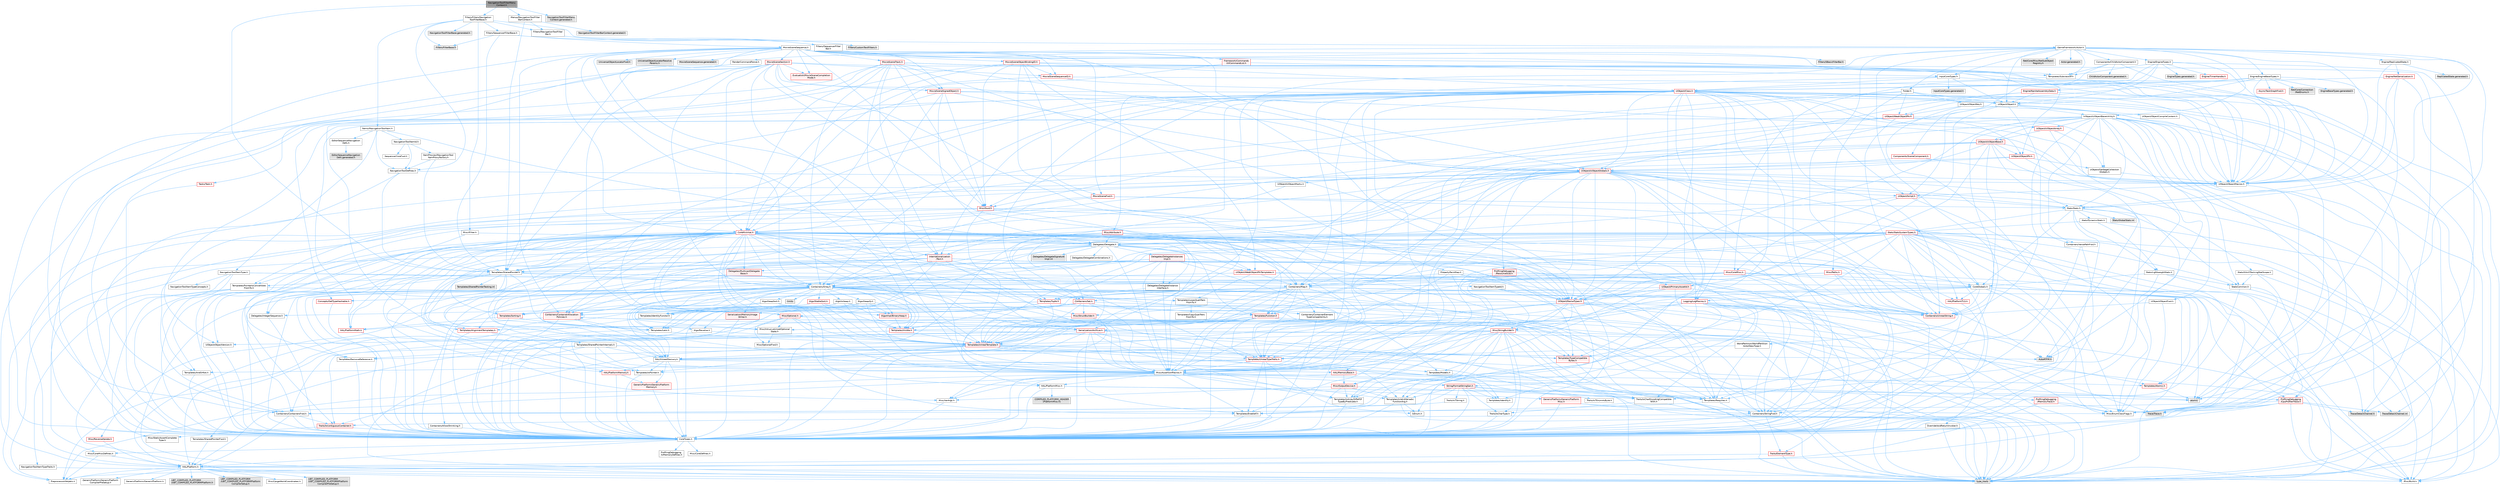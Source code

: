 digraph "NavigationToolFilterMenuContext.h"
{
 // INTERACTIVE_SVG=YES
 // LATEX_PDF_SIZE
  bgcolor="transparent";
  edge [fontname=Helvetica,fontsize=10,labelfontname=Helvetica,labelfontsize=10];
  node [fontname=Helvetica,fontsize=10,shape=box,height=0.2,width=0.4];
  Node1 [id="Node000001",label="NavigationToolFilterMenu\lContext.h",height=0.2,width=0.4,color="gray40", fillcolor="grey60", style="filled", fontcolor="black",tooltip=" "];
  Node1 -> Node2 [id="edge1_Node000001_Node000002",color="steelblue1",style="solid",tooltip=" "];
  Node2 [id="Node000002",label="Filters/Filters/Navigation\lToolFilterBase.h",height=0.2,width=0.4,color="grey40", fillcolor="white", style="filled",URL="$d6/d34/NavigationToolFilterBase_8h.html",tooltip=" "];
  Node2 -> Node3 [id="edge2_Node000002_Node000003",color="steelblue1",style="solid",tooltip=" "];
  Node3 [id="Node000003",label="Filters/FilterBase.h",height=0.2,width=0.4,color="grey60", fillcolor="#E0E0E0", style="filled",tooltip=" "];
  Node2 -> Node4 [id="edge3_Node000002_Node000004",color="steelblue1",style="solid",tooltip=" "];
  Node4 [id="Node000004",label="Filters/INavigationToolFilter\lBar.h",height=0.2,width=0.4,color="grey40", fillcolor="white", style="filled",URL="$d1/d89/INavigationToolFilterBar_8h.html",tooltip=" "];
  Node4 -> Node5 [id="edge4_Node000004_Node000005",color="steelblue1",style="solid",tooltip=" "];
  Node5 [id="Node000005",label="Filters/CustomTextFilters.h",height=0.2,width=0.4,color="grey60", fillcolor="#E0E0E0", style="filled",tooltip=" "];
  Node4 -> Node6 [id="edge5_Node000004_Node000006",color="steelblue1",style="solid",tooltip=" "];
  Node6 [id="Node000006",label="Filters/ISequencerFilter\lBar.h",height=0.2,width=0.4,color="grey40", fillcolor="white", style="filled",URL="$d3/ded/ISequencerFilterBar_8h.html",tooltip=" "];
  Node6 -> Node7 [id="edge6_Node000006_Node000007",color="steelblue1",style="solid",tooltip=" "];
  Node7 [id="Node000007",label="Filters/SBasicFilterBar.h",height=0.2,width=0.4,color="grey60", fillcolor="#E0E0E0", style="filled",tooltip=" "];
  Node6 -> Node8 [id="edge7_Node000006_Node000008",color="steelblue1",style="solid",tooltip=" "];
  Node8 [id="Node000008",label="Framework/Commands\l/UICommandList.h",height=0.2,width=0.4,color="red", fillcolor="#FFF0F0", style="filled",URL="$dd/dc1/UICommandList_8h.html",tooltip=" "];
  Node8 -> Node9 [id="edge8_Node000008_Node000009",color="steelblue1",style="solid",tooltip=" "];
  Node9 [id="Node000009",label="CoreMinimal.h",height=0.2,width=0.4,color="red", fillcolor="#FFF0F0", style="filled",URL="$d7/d67/CoreMinimal_8h.html",tooltip=" "];
  Node9 -> Node10 [id="edge9_Node000009_Node000010",color="steelblue1",style="solid",tooltip=" "];
  Node10 [id="Node000010",label="CoreTypes.h",height=0.2,width=0.4,color="grey40", fillcolor="white", style="filled",URL="$dc/dec/CoreTypes_8h.html",tooltip=" "];
  Node10 -> Node11 [id="edge10_Node000010_Node000011",color="steelblue1",style="solid",tooltip=" "];
  Node11 [id="Node000011",label="HAL/Platform.h",height=0.2,width=0.4,color="grey40", fillcolor="white", style="filled",URL="$d9/dd0/Platform_8h.html",tooltip=" "];
  Node11 -> Node12 [id="edge11_Node000011_Node000012",color="steelblue1",style="solid",tooltip=" "];
  Node12 [id="Node000012",label="Misc/Build.h",height=0.2,width=0.4,color="grey40", fillcolor="white", style="filled",URL="$d3/dbb/Build_8h.html",tooltip=" "];
  Node11 -> Node13 [id="edge12_Node000011_Node000013",color="steelblue1",style="solid",tooltip=" "];
  Node13 [id="Node000013",label="Misc/LargeWorldCoordinates.h",height=0.2,width=0.4,color="grey40", fillcolor="white", style="filled",URL="$d2/dcb/LargeWorldCoordinates_8h.html",tooltip=" "];
  Node11 -> Node14 [id="edge13_Node000011_Node000014",color="steelblue1",style="solid",tooltip=" "];
  Node14 [id="Node000014",label="type_traits",height=0.2,width=0.4,color="grey60", fillcolor="#E0E0E0", style="filled",tooltip=" "];
  Node11 -> Node15 [id="edge14_Node000011_Node000015",color="steelblue1",style="solid",tooltip=" "];
  Node15 [id="Node000015",label="PreprocessorHelpers.h",height=0.2,width=0.4,color="grey40", fillcolor="white", style="filled",URL="$db/ddb/PreprocessorHelpers_8h.html",tooltip=" "];
  Node11 -> Node16 [id="edge15_Node000011_Node000016",color="steelblue1",style="solid",tooltip=" "];
  Node16 [id="Node000016",label="UBT_COMPILED_PLATFORM\l/UBT_COMPILED_PLATFORMPlatform\lCompilerPreSetup.h",height=0.2,width=0.4,color="grey60", fillcolor="#E0E0E0", style="filled",tooltip=" "];
  Node11 -> Node17 [id="edge16_Node000011_Node000017",color="steelblue1",style="solid",tooltip=" "];
  Node17 [id="Node000017",label="GenericPlatform/GenericPlatform\lCompilerPreSetup.h",height=0.2,width=0.4,color="grey40", fillcolor="white", style="filled",URL="$d9/dc8/GenericPlatformCompilerPreSetup_8h.html",tooltip=" "];
  Node11 -> Node18 [id="edge17_Node000011_Node000018",color="steelblue1",style="solid",tooltip=" "];
  Node18 [id="Node000018",label="GenericPlatform/GenericPlatform.h",height=0.2,width=0.4,color="grey40", fillcolor="white", style="filled",URL="$d6/d84/GenericPlatform_8h.html",tooltip=" "];
  Node11 -> Node19 [id="edge18_Node000011_Node000019",color="steelblue1",style="solid",tooltip=" "];
  Node19 [id="Node000019",label="UBT_COMPILED_PLATFORM\l/UBT_COMPILED_PLATFORMPlatform.h",height=0.2,width=0.4,color="grey60", fillcolor="#E0E0E0", style="filled",tooltip=" "];
  Node11 -> Node20 [id="edge19_Node000011_Node000020",color="steelblue1",style="solid",tooltip=" "];
  Node20 [id="Node000020",label="UBT_COMPILED_PLATFORM\l/UBT_COMPILED_PLATFORMPlatform\lCompilerSetup.h",height=0.2,width=0.4,color="grey60", fillcolor="#E0E0E0", style="filled",tooltip=" "];
  Node10 -> Node21 [id="edge20_Node000010_Node000021",color="steelblue1",style="solid",tooltip=" "];
  Node21 [id="Node000021",label="ProfilingDebugging\l/UMemoryDefines.h",height=0.2,width=0.4,color="grey40", fillcolor="white", style="filled",URL="$d2/da2/UMemoryDefines_8h.html",tooltip=" "];
  Node10 -> Node22 [id="edge21_Node000010_Node000022",color="steelblue1",style="solid",tooltip=" "];
  Node22 [id="Node000022",label="Misc/CoreMiscDefines.h",height=0.2,width=0.4,color="grey40", fillcolor="white", style="filled",URL="$da/d38/CoreMiscDefines_8h.html",tooltip=" "];
  Node22 -> Node11 [id="edge22_Node000022_Node000011",color="steelblue1",style="solid",tooltip=" "];
  Node22 -> Node15 [id="edge23_Node000022_Node000015",color="steelblue1",style="solid",tooltip=" "];
  Node10 -> Node23 [id="edge24_Node000010_Node000023",color="steelblue1",style="solid",tooltip=" "];
  Node23 [id="Node000023",label="Misc/CoreDefines.h",height=0.2,width=0.4,color="grey40", fillcolor="white", style="filled",URL="$d3/dd2/CoreDefines_8h.html",tooltip=" "];
  Node9 -> Node25 [id="edge25_Node000009_Node000025",color="steelblue1",style="solid",tooltip=" "];
  Node25 [id="Node000025",label="Containers/ContainersFwd.h",height=0.2,width=0.4,color="grey40", fillcolor="white", style="filled",URL="$d4/d0a/ContainersFwd_8h.html",tooltip=" "];
  Node25 -> Node11 [id="edge26_Node000025_Node000011",color="steelblue1",style="solid",tooltip=" "];
  Node25 -> Node10 [id="edge27_Node000025_Node000010",color="steelblue1",style="solid",tooltip=" "];
  Node25 -> Node26 [id="edge28_Node000025_Node000026",color="steelblue1",style="solid",tooltip=" "];
  Node26 [id="Node000026",label="Traits/IsContiguousContainer.h",height=0.2,width=0.4,color="red", fillcolor="#FFF0F0", style="filled",URL="$d5/d3c/IsContiguousContainer_8h.html",tooltip=" "];
  Node26 -> Node10 [id="edge29_Node000026_Node000010",color="steelblue1",style="solid",tooltip=" "];
  Node26 -> Node27 [id="edge30_Node000026_Node000027",color="steelblue1",style="solid",tooltip=" "];
  Node27 [id="Node000027",label="Misc/StaticAssertComplete\lType.h",height=0.2,width=0.4,color="grey40", fillcolor="white", style="filled",URL="$d5/d4e/StaticAssertCompleteType_8h.html",tooltip=" "];
  Node9 -> Node31 [id="edge31_Node000009_Node000031",color="steelblue1",style="solid",tooltip=" "];
  Node31 [id="Node000031",label="Misc/VarArgs.h",height=0.2,width=0.4,color="grey40", fillcolor="white", style="filled",URL="$d5/d6f/VarArgs_8h.html",tooltip=" "];
  Node31 -> Node10 [id="edge32_Node000031_Node000010",color="steelblue1",style="solid",tooltip=" "];
  Node9 -> Node33 [id="edge33_Node000009_Node000033",color="steelblue1",style="solid",tooltip=" "];
  Node33 [id="Node000033",label="Misc/OutputDevice.h",height=0.2,width=0.4,color="red", fillcolor="#FFF0F0", style="filled",URL="$d7/d32/OutputDevice_8h.html",tooltip=" "];
  Node33 -> Node10 [id="edge34_Node000033_Node000010",color="steelblue1",style="solid",tooltip=" "];
  Node33 -> Node31 [id="edge35_Node000033_Node000031",color="steelblue1",style="solid",tooltip=" "];
  Node33 -> Node34 [id="edge36_Node000033_Node000034",color="steelblue1",style="solid",tooltip=" "];
  Node34 [id="Node000034",label="Templates/IsArrayOrRefOf\lTypeByPredicate.h",height=0.2,width=0.4,color="grey40", fillcolor="white", style="filled",URL="$d6/da1/IsArrayOrRefOfTypeByPredicate_8h.html",tooltip=" "];
  Node34 -> Node10 [id="edge37_Node000034_Node000010",color="steelblue1",style="solid",tooltip=" "];
  Node33 -> Node35 [id="edge38_Node000033_Node000035",color="steelblue1",style="solid",tooltip=" "];
  Node35 [id="Node000035",label="Templates/IsValidVariadic\lFunctionArg.h",height=0.2,width=0.4,color="grey40", fillcolor="white", style="filled",URL="$d0/dc8/IsValidVariadicFunctionArg_8h.html",tooltip=" "];
  Node35 -> Node10 [id="edge39_Node000035_Node000010",color="steelblue1",style="solid",tooltip=" "];
  Node35 -> Node36 [id="edge40_Node000035_Node000036",color="steelblue1",style="solid",tooltip=" "];
  Node36 [id="Node000036",label="IsEnum.h",height=0.2,width=0.4,color="grey40", fillcolor="white", style="filled",URL="$d4/de5/IsEnum_8h.html",tooltip=" "];
  Node35 -> Node14 [id="edge41_Node000035_Node000014",color="steelblue1",style="solid",tooltip=" "];
  Node33 -> Node37 [id="edge42_Node000033_Node000037",color="steelblue1",style="solid",tooltip=" "];
  Node37 [id="Node000037",label="Traits/IsCharEncodingCompatible\lWith.h",height=0.2,width=0.4,color="grey40", fillcolor="white", style="filled",URL="$df/dd1/IsCharEncodingCompatibleWith_8h.html",tooltip=" "];
  Node37 -> Node14 [id="edge43_Node000037_Node000014",color="steelblue1",style="solid",tooltip=" "];
  Node37 -> Node38 [id="edge44_Node000037_Node000038",color="steelblue1",style="solid",tooltip=" "];
  Node38 [id="Node000038",label="Traits/IsCharType.h",height=0.2,width=0.4,color="grey40", fillcolor="white", style="filled",URL="$db/d51/IsCharType_8h.html",tooltip=" "];
  Node38 -> Node10 [id="edge45_Node000038_Node000010",color="steelblue1",style="solid",tooltip=" "];
  Node9 -> Node49 [id="edge46_Node000009_Node000049",color="steelblue1",style="solid",tooltip=" "];
  Node49 [id="Node000049",label="HAL/PlatformMisc.h",height=0.2,width=0.4,color="grey40", fillcolor="white", style="filled",URL="$d0/df5/PlatformMisc_8h.html",tooltip=" "];
  Node49 -> Node10 [id="edge47_Node000049_Node000010",color="steelblue1",style="solid",tooltip=" "];
  Node49 -> Node50 [id="edge48_Node000049_Node000050",color="steelblue1",style="solid",tooltip=" "];
  Node50 [id="Node000050",label="GenericPlatform/GenericPlatform\lMisc.h",height=0.2,width=0.4,color="red", fillcolor="#FFF0F0", style="filled",URL="$db/d9a/GenericPlatformMisc_8h.html",tooltip=" "];
  Node50 -> Node51 [id="edge49_Node000050_Node000051",color="steelblue1",style="solid",tooltip=" "];
  Node51 [id="Node000051",label="Containers/StringFwd.h",height=0.2,width=0.4,color="grey40", fillcolor="white", style="filled",URL="$df/d37/StringFwd_8h.html",tooltip=" "];
  Node51 -> Node10 [id="edge50_Node000051_Node000010",color="steelblue1",style="solid",tooltip=" "];
  Node51 -> Node52 [id="edge51_Node000051_Node000052",color="steelblue1",style="solid",tooltip=" "];
  Node52 [id="Node000052",label="Traits/ElementType.h",height=0.2,width=0.4,color="red", fillcolor="#FFF0F0", style="filled",URL="$d5/d4f/ElementType_8h.html",tooltip=" "];
  Node52 -> Node11 [id="edge52_Node000052_Node000011",color="steelblue1",style="solid",tooltip=" "];
  Node52 -> Node14 [id="edge53_Node000052_Node000014",color="steelblue1",style="solid",tooltip=" "];
  Node51 -> Node26 [id="edge54_Node000051_Node000026",color="steelblue1",style="solid",tooltip=" "];
  Node50 -> Node10 [id="edge55_Node000050_Node000010",color="steelblue1",style="solid",tooltip=" "];
  Node50 -> Node56 [id="edge56_Node000050_Node000056",color="steelblue1",style="solid",tooltip=" "];
  Node56 [id="Node000056",label="Misc/EnumClassFlags.h",height=0.2,width=0.4,color="grey40", fillcolor="white", style="filled",URL="$d8/de7/EnumClassFlags_8h.html",tooltip=" "];
  Node49 -> Node59 [id="edge57_Node000049_Node000059",color="steelblue1",style="solid",tooltip=" "];
  Node59 [id="Node000059",label="COMPILED_PLATFORM_HEADER\l(PlatformMisc.h)",height=0.2,width=0.4,color="grey60", fillcolor="#E0E0E0", style="filled",tooltip=" "];
  Node49 -> Node60 [id="edge58_Node000049_Node000060",color="steelblue1",style="solid",tooltip=" "];
  Node60 [id="Node000060",label="ProfilingDebugging\l/CpuProfilerTrace.h",height=0.2,width=0.4,color="red", fillcolor="#FFF0F0", style="filled",URL="$da/dcb/CpuProfilerTrace_8h.html",tooltip=" "];
  Node60 -> Node10 [id="edge59_Node000060_Node000010",color="steelblue1",style="solid",tooltip=" "];
  Node60 -> Node25 [id="edge60_Node000060_Node000025",color="steelblue1",style="solid",tooltip=" "];
  Node60 -> Node15 [id="edge61_Node000060_Node000015",color="steelblue1",style="solid",tooltip=" "];
  Node60 -> Node12 [id="edge62_Node000060_Node000012",color="steelblue1",style="solid",tooltip=" "];
  Node60 -> Node65 [id="edge63_Node000060_Node000065",color="steelblue1",style="solid",tooltip=" "];
  Node65 [id="Node000065",label="Trace/Detail/Channel.h",height=0.2,width=0.4,color="grey60", fillcolor="#E0E0E0", style="filled",tooltip=" "];
  Node60 -> Node66 [id="edge64_Node000060_Node000066",color="steelblue1",style="solid",tooltip=" "];
  Node66 [id="Node000066",label="Trace/Detail/Channel.inl",height=0.2,width=0.4,color="grey60", fillcolor="#E0E0E0", style="filled",tooltip=" "];
  Node60 -> Node67 [id="edge65_Node000060_Node000067",color="steelblue1",style="solid",tooltip=" "];
  Node67 [id="Node000067",label="Trace/Trace.h",height=0.2,width=0.4,color="grey60", fillcolor="#E0E0E0", style="filled",tooltip=" "];
  Node9 -> Node68 [id="edge66_Node000009_Node000068",color="steelblue1",style="solid",tooltip=" "];
  Node68 [id="Node000068",label="Misc/AssertionMacros.h",height=0.2,width=0.4,color="grey40", fillcolor="white", style="filled",URL="$d0/dfa/AssertionMacros_8h.html",tooltip=" "];
  Node68 -> Node10 [id="edge67_Node000068_Node000010",color="steelblue1",style="solid",tooltip=" "];
  Node68 -> Node11 [id="edge68_Node000068_Node000011",color="steelblue1",style="solid",tooltip=" "];
  Node68 -> Node49 [id="edge69_Node000068_Node000049",color="steelblue1",style="solid",tooltip=" "];
  Node68 -> Node15 [id="edge70_Node000068_Node000015",color="steelblue1",style="solid",tooltip=" "];
  Node68 -> Node69 [id="edge71_Node000068_Node000069",color="steelblue1",style="solid",tooltip=" "];
  Node69 [id="Node000069",label="Templates/EnableIf.h",height=0.2,width=0.4,color="grey40", fillcolor="white", style="filled",URL="$d7/d60/EnableIf_8h.html",tooltip=" "];
  Node69 -> Node10 [id="edge72_Node000069_Node000010",color="steelblue1",style="solid",tooltip=" "];
  Node68 -> Node34 [id="edge73_Node000068_Node000034",color="steelblue1",style="solid",tooltip=" "];
  Node68 -> Node35 [id="edge74_Node000068_Node000035",color="steelblue1",style="solid",tooltip=" "];
  Node68 -> Node37 [id="edge75_Node000068_Node000037",color="steelblue1",style="solid",tooltip=" "];
  Node68 -> Node31 [id="edge76_Node000068_Node000031",color="steelblue1",style="solid",tooltip=" "];
  Node68 -> Node70 [id="edge77_Node000068_Node000070",color="steelblue1",style="solid",tooltip=" "];
  Node70 [id="Node000070",label="String/FormatStringSan.h",height=0.2,width=0.4,color="red", fillcolor="#FFF0F0", style="filled",URL="$d3/d8b/FormatStringSan_8h.html",tooltip=" "];
  Node70 -> Node14 [id="edge78_Node000070_Node000014",color="steelblue1",style="solid",tooltip=" "];
  Node70 -> Node10 [id="edge79_Node000070_Node000010",color="steelblue1",style="solid",tooltip=" "];
  Node70 -> Node71 [id="edge80_Node000070_Node000071",color="steelblue1",style="solid",tooltip=" "];
  Node71 [id="Node000071",label="Templates/Requires.h",height=0.2,width=0.4,color="grey40", fillcolor="white", style="filled",URL="$dc/d96/Requires_8h.html",tooltip=" "];
  Node71 -> Node69 [id="edge81_Node000071_Node000069",color="steelblue1",style="solid",tooltip=" "];
  Node71 -> Node14 [id="edge82_Node000071_Node000014",color="steelblue1",style="solid",tooltip=" "];
  Node70 -> Node72 [id="edge83_Node000070_Node000072",color="steelblue1",style="solid",tooltip=" "];
  Node72 [id="Node000072",label="Templates/Identity.h",height=0.2,width=0.4,color="grey40", fillcolor="white", style="filled",URL="$d0/dd5/Identity_8h.html",tooltip=" "];
  Node70 -> Node35 [id="edge84_Node000070_Node000035",color="steelblue1",style="solid",tooltip=" "];
  Node70 -> Node38 [id="edge85_Node000070_Node000038",color="steelblue1",style="solid",tooltip=" "];
  Node70 -> Node73 [id="edge86_Node000070_Node000073",color="steelblue1",style="solid",tooltip=" "];
  Node73 [id="Node000073",label="Traits/IsTEnumAsByte.h",height=0.2,width=0.4,color="grey40", fillcolor="white", style="filled",URL="$d1/de6/IsTEnumAsByte_8h.html",tooltip=" "];
  Node70 -> Node74 [id="edge87_Node000070_Node000074",color="steelblue1",style="solid",tooltip=" "];
  Node74 [id="Node000074",label="Traits/IsTString.h",height=0.2,width=0.4,color="grey40", fillcolor="white", style="filled",URL="$d0/df8/IsTString_8h.html",tooltip=" "];
  Node74 -> Node25 [id="edge88_Node000074_Node000025",color="steelblue1",style="solid",tooltip=" "];
  Node70 -> Node25 [id="edge89_Node000070_Node000025",color="steelblue1",style="solid",tooltip=" "];
  Node68 -> Node76 [id="edge90_Node000068_Node000076",color="steelblue1",style="solid",tooltip=" "];
  Node76 [id="Node000076",label="atomic",height=0.2,width=0.4,color="grey60", fillcolor="#E0E0E0", style="filled",tooltip=" "];
  Node9 -> Node77 [id="edge91_Node000009_Node000077",color="steelblue1",style="solid",tooltip=" "];
  Node77 [id="Node000077",label="Templates/IsPointer.h",height=0.2,width=0.4,color="grey40", fillcolor="white", style="filled",URL="$d7/d05/IsPointer_8h.html",tooltip=" "];
  Node77 -> Node10 [id="edge92_Node000077_Node000010",color="steelblue1",style="solid",tooltip=" "];
  Node9 -> Node78 [id="edge93_Node000009_Node000078",color="steelblue1",style="solid",tooltip=" "];
  Node78 [id="Node000078",label="HAL/PlatformMemory.h",height=0.2,width=0.4,color="red", fillcolor="#FFF0F0", style="filled",URL="$de/d68/PlatformMemory_8h.html",tooltip=" "];
  Node78 -> Node10 [id="edge94_Node000078_Node000010",color="steelblue1",style="solid",tooltip=" "];
  Node78 -> Node79 [id="edge95_Node000078_Node000079",color="steelblue1",style="solid",tooltip=" "];
  Node79 [id="Node000079",label="GenericPlatform/GenericPlatform\lMemory.h",height=0.2,width=0.4,color="red", fillcolor="#FFF0F0", style="filled",URL="$dd/d22/GenericPlatformMemory_8h.html",tooltip=" "];
  Node79 -> Node10 [id="edge96_Node000079_Node000010",color="steelblue1",style="solid",tooltip=" "];
  Node9 -> Node84 [id="edge97_Node000009_Node000084",color="steelblue1",style="solid",tooltip=" "];
  Node84 [id="Node000084",label="HAL/MemoryBase.h",height=0.2,width=0.4,color="red", fillcolor="#FFF0F0", style="filled",URL="$d6/d9f/MemoryBase_8h.html",tooltip=" "];
  Node84 -> Node10 [id="edge98_Node000084_Node000010",color="steelblue1",style="solid",tooltip=" "];
  Node84 -> Node33 [id="edge99_Node000084_Node000033",color="steelblue1",style="solid",tooltip=" "];
  Node84 -> Node85 [id="edge100_Node000084_Node000085",color="steelblue1",style="solid",tooltip=" "];
  Node85 [id="Node000085",label="Templates/Atomic.h",height=0.2,width=0.4,color="red", fillcolor="#FFF0F0", style="filled",URL="$d3/d91/Atomic_8h.html",tooltip=" "];
  Node85 -> Node76 [id="edge101_Node000085_Node000076",color="steelblue1",style="solid",tooltip=" "];
  Node9 -> Node94 [id="edge102_Node000009_Node000094",color="steelblue1",style="solid",tooltip=" "];
  Node94 [id="Node000094",label="HAL/UnrealMemory.h",height=0.2,width=0.4,color="grey40", fillcolor="white", style="filled",URL="$d9/d96/UnrealMemory_8h.html",tooltip=" "];
  Node94 -> Node10 [id="edge103_Node000094_Node000010",color="steelblue1",style="solid",tooltip=" "];
  Node94 -> Node79 [id="edge104_Node000094_Node000079",color="steelblue1",style="solid",tooltip=" "];
  Node94 -> Node84 [id="edge105_Node000094_Node000084",color="steelblue1",style="solid",tooltip=" "];
  Node94 -> Node78 [id="edge106_Node000094_Node000078",color="steelblue1",style="solid",tooltip=" "];
  Node94 -> Node95 [id="edge107_Node000094_Node000095",color="steelblue1",style="solid",tooltip=" "];
  Node95 [id="Node000095",label="ProfilingDebugging\l/MemoryTrace.h",height=0.2,width=0.4,color="red", fillcolor="#FFF0F0", style="filled",URL="$da/dd7/MemoryTrace_8h.html",tooltip=" "];
  Node95 -> Node11 [id="edge108_Node000095_Node000011",color="steelblue1",style="solid",tooltip=" "];
  Node95 -> Node56 [id="edge109_Node000095_Node000056",color="steelblue1",style="solid",tooltip=" "];
  Node95 -> Node67 [id="edge110_Node000095_Node000067",color="steelblue1",style="solid",tooltip=" "];
  Node94 -> Node77 [id="edge111_Node000094_Node000077",color="steelblue1",style="solid",tooltip=" "];
  Node9 -> Node90 [id="edge112_Node000009_Node000090",color="steelblue1",style="solid",tooltip=" "];
  Node90 [id="Node000090",label="Templates/AndOrNot.h",height=0.2,width=0.4,color="grey40", fillcolor="white", style="filled",URL="$db/d0a/AndOrNot_8h.html",tooltip=" "];
  Node90 -> Node10 [id="edge113_Node000090_Node000010",color="steelblue1",style="solid",tooltip=" "];
  Node9 -> Node99 [id="edge114_Node000009_Node000099",color="steelblue1",style="solid",tooltip=" "];
  Node99 [id="Node000099",label="Templates/UnrealTypeTraits.h",height=0.2,width=0.4,color="red", fillcolor="#FFF0F0", style="filled",URL="$d2/d2d/UnrealTypeTraits_8h.html",tooltip=" "];
  Node99 -> Node10 [id="edge115_Node000099_Node000010",color="steelblue1",style="solid",tooltip=" "];
  Node99 -> Node77 [id="edge116_Node000099_Node000077",color="steelblue1",style="solid",tooltip=" "];
  Node99 -> Node68 [id="edge117_Node000099_Node000068",color="steelblue1",style="solid",tooltip=" "];
  Node99 -> Node90 [id="edge118_Node000099_Node000090",color="steelblue1",style="solid",tooltip=" "];
  Node99 -> Node69 [id="edge119_Node000099_Node000069",color="steelblue1",style="solid",tooltip=" "];
  Node99 -> Node36 [id="edge120_Node000099_Node000036",color="steelblue1",style="solid",tooltip=" "];
  Node99 -> Node100 [id="edge121_Node000099_Node000100",color="steelblue1",style="solid",tooltip=" "];
  Node100 [id="Node000100",label="Templates/Models.h",height=0.2,width=0.4,color="grey40", fillcolor="white", style="filled",URL="$d3/d0c/Models_8h.html",tooltip=" "];
  Node100 -> Node72 [id="edge122_Node000100_Node000072",color="steelblue1",style="solid",tooltip=" "];
  Node9 -> Node69 [id="edge123_Node000009_Node000069",color="steelblue1",style="solid",tooltip=" "];
  Node9 -> Node101 [id="edge124_Node000009_Node000101",color="steelblue1",style="solid",tooltip=" "];
  Node101 [id="Node000101",label="Templates/RemoveReference.h",height=0.2,width=0.4,color="grey40", fillcolor="white", style="filled",URL="$da/dbe/RemoveReference_8h.html",tooltip=" "];
  Node101 -> Node10 [id="edge125_Node000101_Node000010",color="steelblue1",style="solid",tooltip=" "];
  Node9 -> Node104 [id="edge126_Node000009_Node000104",color="steelblue1",style="solid",tooltip=" "];
  Node104 [id="Node000104",label="Templates/TypeCompatible\lBytes.h",height=0.2,width=0.4,color="red", fillcolor="#FFF0F0", style="filled",URL="$df/d0a/TypeCompatibleBytes_8h.html",tooltip=" "];
  Node104 -> Node10 [id="edge127_Node000104_Node000010",color="steelblue1",style="solid",tooltip=" "];
  Node104 -> Node14 [id="edge128_Node000104_Node000014",color="steelblue1",style="solid",tooltip=" "];
  Node9 -> Node26 [id="edge129_Node000009_Node000026",color="steelblue1",style="solid",tooltip=" "];
  Node9 -> Node105 [id="edge130_Node000009_Node000105",color="steelblue1",style="solid",tooltip=" "];
  Node105 [id="Node000105",label="Templates/UnrealTemplate.h",height=0.2,width=0.4,color="red", fillcolor="#FFF0F0", style="filled",URL="$d4/d24/UnrealTemplate_8h.html",tooltip=" "];
  Node105 -> Node10 [id="edge131_Node000105_Node000010",color="steelblue1",style="solid",tooltip=" "];
  Node105 -> Node77 [id="edge132_Node000105_Node000077",color="steelblue1",style="solid",tooltip=" "];
  Node105 -> Node94 [id="edge133_Node000105_Node000094",color="steelblue1",style="solid",tooltip=" "];
  Node105 -> Node99 [id="edge134_Node000105_Node000099",color="steelblue1",style="solid",tooltip=" "];
  Node105 -> Node101 [id="edge135_Node000105_Node000101",color="steelblue1",style="solid",tooltip=" "];
  Node105 -> Node71 [id="edge136_Node000105_Node000071",color="steelblue1",style="solid",tooltip=" "];
  Node105 -> Node104 [id="edge137_Node000105_Node000104",color="steelblue1",style="solid",tooltip=" "];
  Node105 -> Node72 [id="edge138_Node000105_Node000072",color="steelblue1",style="solid",tooltip=" "];
  Node105 -> Node26 [id="edge139_Node000105_Node000026",color="steelblue1",style="solid",tooltip=" "];
  Node105 -> Node14 [id="edge140_Node000105_Node000014",color="steelblue1",style="solid",tooltip=" "];
  Node9 -> Node109 [id="edge141_Node000009_Node000109",color="steelblue1",style="solid",tooltip=" "];
  Node109 [id="Node000109",label="HAL/PlatformMath.h",height=0.2,width=0.4,color="red", fillcolor="#FFF0F0", style="filled",URL="$dc/d53/PlatformMath_8h.html",tooltip=" "];
  Node109 -> Node10 [id="edge142_Node000109_Node000010",color="steelblue1",style="solid",tooltip=" "];
  Node9 -> Node118 [id="edge143_Node000009_Node000118",color="steelblue1",style="solid",tooltip=" "];
  Node118 [id="Node000118",label="Containers/ContainerAllocation\lPolicies.h",height=0.2,width=0.4,color="red", fillcolor="#FFF0F0", style="filled",URL="$d7/dff/ContainerAllocationPolicies_8h.html",tooltip=" "];
  Node118 -> Node10 [id="edge144_Node000118_Node000010",color="steelblue1",style="solid",tooltip=" "];
  Node118 -> Node118 [id="edge145_Node000118_Node000118",color="steelblue1",style="solid",tooltip=" "];
  Node118 -> Node109 [id="edge146_Node000118_Node000109",color="steelblue1",style="solid",tooltip=" "];
  Node118 -> Node94 [id="edge147_Node000118_Node000094",color="steelblue1",style="solid",tooltip=" "];
  Node118 -> Node68 [id="edge148_Node000118_Node000068",color="steelblue1",style="solid",tooltip=" "];
  Node118 -> Node104 [id="edge149_Node000118_Node000104",color="steelblue1",style="solid",tooltip=" "];
  Node118 -> Node14 [id="edge150_Node000118_Node000014",color="steelblue1",style="solid",tooltip=" "];
  Node9 -> Node127 [id="edge151_Node000009_Node000127",color="steelblue1",style="solid",tooltip=" "];
  Node127 [id="Node000127",label="Serialization/Archive.h",height=0.2,width=0.4,color="red", fillcolor="#FFF0F0", style="filled",URL="$d7/d3b/Archive_8h.html",tooltip=" "];
  Node127 -> Node10 [id="edge152_Node000127_Node000010",color="steelblue1",style="solid",tooltip=" "];
  Node127 -> Node68 [id="edge153_Node000127_Node000068",color="steelblue1",style="solid",tooltip=" "];
  Node127 -> Node12 [id="edge154_Node000127_Node000012",color="steelblue1",style="solid",tooltip=" "];
  Node127 -> Node31 [id="edge155_Node000127_Node000031",color="steelblue1",style="solid",tooltip=" "];
  Node127 -> Node69 [id="edge156_Node000127_Node000069",color="steelblue1",style="solid",tooltip=" "];
  Node127 -> Node34 [id="edge157_Node000127_Node000034",color="steelblue1",style="solid",tooltip=" "];
  Node127 -> Node35 [id="edge158_Node000127_Node000035",color="steelblue1",style="solid",tooltip=" "];
  Node127 -> Node105 [id="edge159_Node000127_Node000105",color="steelblue1",style="solid",tooltip=" "];
  Node127 -> Node37 [id="edge160_Node000127_Node000037",color="steelblue1",style="solid",tooltip=" "];
  Node127 -> Node130 [id="edge161_Node000127_Node000130",color="steelblue1",style="solid",tooltip=" "];
  Node130 [id="Node000130",label="UObject/ObjectVersion.h",height=0.2,width=0.4,color="grey40", fillcolor="white", style="filled",URL="$da/d63/ObjectVersion_8h.html",tooltip=" "];
  Node130 -> Node10 [id="edge162_Node000130_Node000010",color="steelblue1",style="solid",tooltip=" "];
  Node9 -> Node131 [id="edge163_Node000009_Node000131",color="steelblue1",style="solid",tooltip=" "];
  Node131 [id="Node000131",label="Templates/Less.h",height=0.2,width=0.4,color="grey40", fillcolor="white", style="filled",URL="$de/dc8/Less_8h.html",tooltip=" "];
  Node131 -> Node10 [id="edge164_Node000131_Node000010",color="steelblue1",style="solid",tooltip=" "];
  Node131 -> Node105 [id="edge165_Node000131_Node000105",color="steelblue1",style="solid",tooltip=" "];
  Node9 -> Node132 [id="edge166_Node000009_Node000132",color="steelblue1",style="solid",tooltip=" "];
  Node132 [id="Node000132",label="Templates/Sorting.h",height=0.2,width=0.4,color="red", fillcolor="#FFF0F0", style="filled",URL="$d3/d9e/Sorting_8h.html",tooltip=" "];
  Node132 -> Node10 [id="edge167_Node000132_Node000010",color="steelblue1",style="solid",tooltip=" "];
  Node132 -> Node109 [id="edge168_Node000132_Node000109",color="steelblue1",style="solid",tooltip=" "];
  Node132 -> Node131 [id="edge169_Node000132_Node000131",color="steelblue1",style="solid",tooltip=" "];
  Node9 -> Node152 [id="edge170_Node000009_Node000152",color="steelblue1",style="solid",tooltip=" "];
  Node152 [id="Node000152",label="Containers/UnrealString.h",height=0.2,width=0.4,color="red", fillcolor="#FFF0F0", style="filled",URL="$d5/dba/UnrealString_8h.html",tooltip=" "];
  Node9 -> Node156 [id="edge171_Node000009_Node000156",color="steelblue1",style="solid",tooltip=" "];
  Node156 [id="Node000156",label="Containers/Array.h",height=0.2,width=0.4,color="grey40", fillcolor="white", style="filled",URL="$df/dd0/Array_8h.html",tooltip=" "];
  Node156 -> Node10 [id="edge172_Node000156_Node000010",color="steelblue1",style="solid",tooltip=" "];
  Node156 -> Node68 [id="edge173_Node000156_Node000068",color="steelblue1",style="solid",tooltip=" "];
  Node156 -> Node157 [id="edge174_Node000156_Node000157",color="steelblue1",style="solid",tooltip=" "];
  Node157 [id="Node000157",label="Misc/IntrusiveUnsetOptional\lState.h",height=0.2,width=0.4,color="grey40", fillcolor="white", style="filled",URL="$d2/d0a/IntrusiveUnsetOptionalState_8h.html",tooltip=" "];
  Node157 -> Node158 [id="edge175_Node000157_Node000158",color="steelblue1",style="solid",tooltip=" "];
  Node158 [id="Node000158",label="Misc/OptionalFwd.h",height=0.2,width=0.4,color="grey40", fillcolor="white", style="filled",URL="$dc/d50/OptionalFwd_8h.html",tooltip=" "];
  Node156 -> Node159 [id="edge176_Node000156_Node000159",color="steelblue1",style="solid",tooltip=" "];
  Node159 [id="Node000159",label="Misc/ReverseIterate.h",height=0.2,width=0.4,color="red", fillcolor="#FFF0F0", style="filled",URL="$db/de3/ReverseIterate_8h.html",tooltip=" "];
  Node159 -> Node11 [id="edge177_Node000159_Node000011",color="steelblue1",style="solid",tooltip=" "];
  Node156 -> Node94 [id="edge178_Node000156_Node000094",color="steelblue1",style="solid",tooltip=" "];
  Node156 -> Node99 [id="edge179_Node000156_Node000099",color="steelblue1",style="solid",tooltip=" "];
  Node156 -> Node105 [id="edge180_Node000156_Node000105",color="steelblue1",style="solid",tooltip=" "];
  Node156 -> Node161 [id="edge181_Node000156_Node000161",color="steelblue1",style="solid",tooltip=" "];
  Node161 [id="Node000161",label="Containers/AllowShrinking.h",height=0.2,width=0.4,color="grey40", fillcolor="white", style="filled",URL="$d7/d1a/AllowShrinking_8h.html",tooltip=" "];
  Node161 -> Node10 [id="edge182_Node000161_Node000010",color="steelblue1",style="solid",tooltip=" "];
  Node156 -> Node118 [id="edge183_Node000156_Node000118",color="steelblue1",style="solid",tooltip=" "];
  Node156 -> Node162 [id="edge184_Node000156_Node000162",color="steelblue1",style="solid",tooltip=" "];
  Node162 [id="Node000162",label="Containers/ContainerElement\lTypeCompatibility.h",height=0.2,width=0.4,color="grey40", fillcolor="white", style="filled",URL="$df/ddf/ContainerElementTypeCompatibility_8h.html",tooltip=" "];
  Node162 -> Node10 [id="edge185_Node000162_Node000010",color="steelblue1",style="solid",tooltip=" "];
  Node162 -> Node99 [id="edge186_Node000162_Node000099",color="steelblue1",style="solid",tooltip=" "];
  Node156 -> Node127 [id="edge187_Node000156_Node000127",color="steelblue1",style="solid",tooltip=" "];
  Node156 -> Node163 [id="edge188_Node000156_Node000163",color="steelblue1",style="solid",tooltip=" "];
  Node163 [id="Node000163",label="Serialization/MemoryImage\lWriter.h",height=0.2,width=0.4,color="red", fillcolor="#FFF0F0", style="filled",URL="$d0/d08/MemoryImageWriter_8h.html",tooltip=" "];
  Node163 -> Node10 [id="edge189_Node000163_Node000010",color="steelblue1",style="solid",tooltip=" "];
  Node156 -> Node172 [id="edge190_Node000156_Node000172",color="steelblue1",style="solid",tooltip=" "];
  Node172 [id="Node000172",label="Algo/Heapify.h",height=0.2,width=0.4,color="grey40", fillcolor="white", style="filled",URL="$d0/d2a/Heapify_8h.html",tooltip=" "];
  Node172 -> Node139 [id="edge191_Node000172_Node000139",color="steelblue1",style="solid",tooltip=" "];
  Node139 [id="Node000139",label="Algo/Impl/BinaryHeap.h",height=0.2,width=0.4,color="red", fillcolor="#FFF0F0", style="filled",URL="$d7/da3/Algo_2Impl_2BinaryHeap_8h.html",tooltip=" "];
  Node139 -> Node135 [id="edge192_Node000139_Node000135",color="steelblue1",style="solid",tooltip=" "];
  Node135 [id="Node000135",label="Templates/Invoke.h",height=0.2,width=0.4,color="red", fillcolor="#FFF0F0", style="filled",URL="$d7/deb/Invoke_8h.html",tooltip=" "];
  Node135 -> Node10 [id="edge193_Node000135_Node000010",color="steelblue1",style="solid",tooltip=" "];
  Node135 -> Node105 [id="edge194_Node000135_Node000105",color="steelblue1",style="solid",tooltip=" "];
  Node135 -> Node14 [id="edge195_Node000135_Node000014",color="steelblue1",style="solid",tooltip=" "];
  Node139 -> Node14 [id="edge196_Node000139_Node000014",color="steelblue1",style="solid",tooltip=" "];
  Node172 -> Node134 [id="edge197_Node000172_Node000134",color="steelblue1",style="solid",tooltip=" "];
  Node134 [id="Node000134",label="Templates/IdentityFunctor.h",height=0.2,width=0.4,color="grey40", fillcolor="white", style="filled",URL="$d7/d2e/IdentityFunctor_8h.html",tooltip=" "];
  Node134 -> Node11 [id="edge198_Node000134_Node000011",color="steelblue1",style="solid",tooltip=" "];
  Node172 -> Node135 [id="edge199_Node000172_Node000135",color="steelblue1",style="solid",tooltip=" "];
  Node172 -> Node131 [id="edge200_Node000172_Node000131",color="steelblue1",style="solid",tooltip=" "];
  Node172 -> Node105 [id="edge201_Node000172_Node000105",color="steelblue1",style="solid",tooltip=" "];
  Node156 -> Node173 [id="edge202_Node000156_Node000173",color="steelblue1",style="solid",tooltip=" "];
  Node173 [id="Node000173",label="Algo/HeapSort.h",height=0.2,width=0.4,color="grey40", fillcolor="white", style="filled",URL="$d3/d92/HeapSort_8h.html",tooltip=" "];
  Node173 -> Node139 [id="edge203_Node000173_Node000139",color="steelblue1",style="solid",tooltip=" "];
  Node173 -> Node134 [id="edge204_Node000173_Node000134",color="steelblue1",style="solid",tooltip=" "];
  Node173 -> Node131 [id="edge205_Node000173_Node000131",color="steelblue1",style="solid",tooltip=" "];
  Node173 -> Node105 [id="edge206_Node000173_Node000105",color="steelblue1",style="solid",tooltip=" "];
  Node156 -> Node174 [id="edge207_Node000156_Node000174",color="steelblue1",style="solid",tooltip=" "];
  Node174 [id="Node000174",label="Algo/IsHeap.h",height=0.2,width=0.4,color="grey40", fillcolor="white", style="filled",URL="$de/d32/IsHeap_8h.html",tooltip=" "];
  Node174 -> Node139 [id="edge208_Node000174_Node000139",color="steelblue1",style="solid",tooltip=" "];
  Node174 -> Node134 [id="edge209_Node000174_Node000134",color="steelblue1",style="solid",tooltip=" "];
  Node174 -> Node135 [id="edge210_Node000174_Node000135",color="steelblue1",style="solid",tooltip=" "];
  Node174 -> Node131 [id="edge211_Node000174_Node000131",color="steelblue1",style="solid",tooltip=" "];
  Node174 -> Node105 [id="edge212_Node000174_Node000105",color="steelblue1",style="solid",tooltip=" "];
  Node156 -> Node139 [id="edge213_Node000156_Node000139",color="steelblue1",style="solid",tooltip=" "];
  Node156 -> Node175 [id="edge214_Node000156_Node000175",color="steelblue1",style="solid",tooltip=" "];
  Node175 [id="Node000175",label="Algo/StableSort.h",height=0.2,width=0.4,color="red", fillcolor="#FFF0F0", style="filled",URL="$d7/d3c/StableSort_8h.html",tooltip=" "];
  Node175 -> Node134 [id="edge215_Node000175_Node000134",color="steelblue1",style="solid",tooltip=" "];
  Node175 -> Node135 [id="edge216_Node000175_Node000135",color="steelblue1",style="solid",tooltip=" "];
  Node175 -> Node131 [id="edge217_Node000175_Node000131",color="steelblue1",style="solid",tooltip=" "];
  Node175 -> Node105 [id="edge218_Node000175_Node000105",color="steelblue1",style="solid",tooltip=" "];
  Node156 -> Node177 [id="edge219_Node000156_Node000177",color="steelblue1",style="solid",tooltip=" "];
  Node177 [id="Node000177",label="Concepts/GetTypeHashable.h",height=0.2,width=0.4,color="red", fillcolor="#FFF0F0", style="filled",URL="$d3/da2/GetTypeHashable_8h.html",tooltip=" "];
  Node177 -> Node10 [id="edge220_Node000177_Node000010",color="steelblue1",style="solid",tooltip=" "];
  Node156 -> Node134 [id="edge221_Node000156_Node000134",color="steelblue1",style="solid",tooltip=" "];
  Node156 -> Node135 [id="edge222_Node000156_Node000135",color="steelblue1",style="solid",tooltip=" "];
  Node156 -> Node131 [id="edge223_Node000156_Node000131",color="steelblue1",style="solid",tooltip=" "];
  Node156 -> Node178 [id="edge224_Node000156_Node000178",color="steelblue1",style="solid",tooltip=" "];
  Node178 [id="Node000178",label="Templates/LosesQualifiers\lFromTo.h",height=0.2,width=0.4,color="grey40", fillcolor="white", style="filled",URL="$d2/db3/LosesQualifiersFromTo_8h.html",tooltip=" "];
  Node178 -> Node107 [id="edge225_Node000178_Node000107",color="steelblue1",style="solid",tooltip=" "];
  Node107 [id="Node000107",label="Templates/CopyQualifiers\lFromTo.h",height=0.2,width=0.4,color="grey40", fillcolor="white", style="filled",URL="$d5/db4/CopyQualifiersFromTo_8h.html",tooltip=" "];
  Node178 -> Node14 [id="edge226_Node000178_Node000014",color="steelblue1",style="solid",tooltip=" "];
  Node156 -> Node71 [id="edge227_Node000156_Node000071",color="steelblue1",style="solid",tooltip=" "];
  Node156 -> Node132 [id="edge228_Node000156_Node000132",color="steelblue1",style="solid",tooltip=" "];
  Node156 -> Node179 [id="edge229_Node000156_Node000179",color="steelblue1",style="solid",tooltip=" "];
  Node179 [id="Node000179",label="Templates/AlignmentTemplates.h",height=0.2,width=0.4,color="red", fillcolor="#FFF0F0", style="filled",URL="$dd/d32/AlignmentTemplates_8h.html",tooltip=" "];
  Node179 -> Node10 [id="edge230_Node000179_Node000010",color="steelblue1",style="solid",tooltip=" "];
  Node179 -> Node77 [id="edge231_Node000179_Node000077",color="steelblue1",style="solid",tooltip=" "];
  Node156 -> Node52 [id="edge232_Node000156_Node000052",color="steelblue1",style="solid",tooltip=" "];
  Node156 -> Node115 [id="edge233_Node000156_Node000115",color="steelblue1",style="solid",tooltip=" "];
  Node115 [id="Node000115",label="limits",height=0.2,width=0.4,color="grey60", fillcolor="#E0E0E0", style="filled",tooltip=" "];
  Node156 -> Node14 [id="edge234_Node000156_Node000014",color="steelblue1",style="solid",tooltip=" "];
  Node9 -> Node187 [id="edge235_Node000009_Node000187",color="steelblue1",style="solid",tooltip=" "];
  Node187 [id="Node000187",label="UObject/NameTypes.h",height=0.2,width=0.4,color="red", fillcolor="#FFF0F0", style="filled",URL="$d6/d35/NameTypes_8h.html",tooltip=" "];
  Node187 -> Node10 [id="edge236_Node000187_Node000010",color="steelblue1",style="solid",tooltip=" "];
  Node187 -> Node68 [id="edge237_Node000187_Node000068",color="steelblue1",style="solid",tooltip=" "];
  Node187 -> Node94 [id="edge238_Node000187_Node000094",color="steelblue1",style="solid",tooltip=" "];
  Node187 -> Node99 [id="edge239_Node000187_Node000099",color="steelblue1",style="solid",tooltip=" "];
  Node187 -> Node105 [id="edge240_Node000187_Node000105",color="steelblue1",style="solid",tooltip=" "];
  Node187 -> Node152 [id="edge241_Node000187_Node000152",color="steelblue1",style="solid",tooltip=" "];
  Node187 -> Node51 [id="edge242_Node000187_Node000051",color="steelblue1",style="solid",tooltip=" "];
  Node187 -> Node85 [id="edge243_Node000187_Node000085",color="steelblue1",style="solid",tooltip=" "];
  Node187 -> Node157 [id="edge244_Node000187_Node000157",color="steelblue1",style="solid",tooltip=" "];
  Node187 -> Node191 [id="edge245_Node000187_Node000191",color="steelblue1",style="solid",tooltip=" "];
  Node191 [id="Node000191",label="Misc/StringBuilder.h",height=0.2,width=0.4,color="red", fillcolor="#FFF0F0", style="filled",URL="$d4/d52/StringBuilder_8h.html",tooltip=" "];
  Node191 -> Node51 [id="edge246_Node000191_Node000051",color="steelblue1",style="solid",tooltip=" "];
  Node191 -> Node10 [id="edge247_Node000191_Node000010",color="steelblue1",style="solid",tooltip=" "];
  Node191 -> Node94 [id="edge248_Node000191_Node000094",color="steelblue1",style="solid",tooltip=" "];
  Node191 -> Node68 [id="edge249_Node000191_Node000068",color="steelblue1",style="solid",tooltip=" "];
  Node191 -> Node69 [id="edge250_Node000191_Node000069",color="steelblue1",style="solid",tooltip=" "];
  Node191 -> Node34 [id="edge251_Node000191_Node000034",color="steelblue1",style="solid",tooltip=" "];
  Node191 -> Node35 [id="edge252_Node000191_Node000035",color="steelblue1",style="solid",tooltip=" "];
  Node191 -> Node71 [id="edge253_Node000191_Node000071",color="steelblue1",style="solid",tooltip=" "];
  Node191 -> Node105 [id="edge254_Node000191_Node000105",color="steelblue1",style="solid",tooltip=" "];
  Node191 -> Node99 [id="edge255_Node000191_Node000099",color="steelblue1",style="solid",tooltip=" "];
  Node191 -> Node37 [id="edge256_Node000191_Node000037",color="steelblue1",style="solid",tooltip=" "];
  Node191 -> Node38 [id="edge257_Node000191_Node000038",color="steelblue1",style="solid",tooltip=" "];
  Node191 -> Node26 [id="edge258_Node000191_Node000026",color="steelblue1",style="solid",tooltip=" "];
  Node191 -> Node14 [id="edge259_Node000191_Node000014",color="steelblue1",style="solid",tooltip=" "];
  Node187 -> Node67 [id="edge260_Node000187_Node000067",color="steelblue1",style="solid",tooltip=" "];
  Node9 -> Node179 [id="edge261_Node000009_Node000179",color="steelblue1",style="solid",tooltip=" "];
  Node9 -> Node198 [id="edge262_Node000009_Node000198",color="steelblue1",style="solid",tooltip=" "];
  Node198 [id="Node000198",label="Misc/StructBuilder.h",height=0.2,width=0.4,color="red", fillcolor="#FFF0F0", style="filled",URL="$d9/db3/StructBuilder_8h.html",tooltip=" "];
  Node198 -> Node10 [id="edge263_Node000198_Node000010",color="steelblue1",style="solid",tooltip=" "];
  Node198 -> Node179 [id="edge264_Node000198_Node000179",color="steelblue1",style="solid",tooltip=" "];
  Node9 -> Node199 [id="edge265_Node000009_Node000199",color="steelblue1",style="solid",tooltip=" "];
  Node199 [id="Node000199",label="Templates/PointerIsConvertible\lFromTo.h",height=0.2,width=0.4,color="grey40", fillcolor="white", style="filled",URL="$d6/d65/PointerIsConvertibleFromTo_8h.html",tooltip=" "];
  Node199 -> Node10 [id="edge266_Node000199_Node000010",color="steelblue1",style="solid",tooltip=" "];
  Node199 -> Node27 [id="edge267_Node000199_Node000027",color="steelblue1",style="solid",tooltip=" "];
  Node199 -> Node178 [id="edge268_Node000199_Node000178",color="steelblue1",style="solid",tooltip=" "];
  Node199 -> Node14 [id="edge269_Node000199_Node000014",color="steelblue1",style="solid",tooltip=" "];
  Node9 -> Node135 [id="edge270_Node000009_Node000135",color="steelblue1",style="solid",tooltip=" "];
  Node9 -> Node196 [id="edge271_Node000009_Node000196",color="steelblue1",style="solid",tooltip=" "];
  Node196 [id="Node000196",label="Templates/Function.h",height=0.2,width=0.4,color="red", fillcolor="#FFF0F0", style="filled",URL="$df/df5/Function_8h.html",tooltip=" "];
  Node196 -> Node10 [id="edge272_Node000196_Node000010",color="steelblue1",style="solid",tooltip=" "];
  Node196 -> Node68 [id="edge273_Node000196_Node000068",color="steelblue1",style="solid",tooltip=" "];
  Node196 -> Node157 [id="edge274_Node000196_Node000157",color="steelblue1",style="solid",tooltip=" "];
  Node196 -> Node94 [id="edge275_Node000196_Node000094",color="steelblue1",style="solid",tooltip=" "];
  Node196 -> Node99 [id="edge276_Node000196_Node000099",color="steelblue1",style="solid",tooltip=" "];
  Node196 -> Node135 [id="edge277_Node000196_Node000135",color="steelblue1",style="solid",tooltip=" "];
  Node196 -> Node105 [id="edge278_Node000196_Node000105",color="steelblue1",style="solid",tooltip=" "];
  Node196 -> Node71 [id="edge279_Node000196_Node000071",color="steelblue1",style="solid",tooltip=" "];
  Node196 -> Node14 [id="edge280_Node000196_Node000014",color="steelblue1",style="solid",tooltip=" "];
  Node9 -> Node218 [id="edge281_Node000009_Node000218",color="steelblue1",style="solid",tooltip=" "];
  Node218 [id="Node000218",label="Containers/Set.h",height=0.2,width=0.4,color="red", fillcolor="#FFF0F0", style="filled",URL="$d4/d45/Set_8h.html",tooltip=" "];
  Node218 -> Node118 [id="edge282_Node000218_Node000118",color="steelblue1",style="solid",tooltip=" "];
  Node218 -> Node162 [id="edge283_Node000218_Node000162",color="steelblue1",style="solid",tooltip=" "];
  Node218 -> Node25 [id="edge284_Node000218_Node000025",color="steelblue1",style="solid",tooltip=" "];
  Node218 -> Node68 [id="edge285_Node000218_Node000068",color="steelblue1",style="solid",tooltip=" "];
  Node218 -> Node198 [id="edge286_Node000218_Node000198",color="steelblue1",style="solid",tooltip=" "];
  Node218 -> Node163 [id="edge287_Node000218_Node000163",color="steelblue1",style="solid",tooltip=" "];
  Node218 -> Node196 [id="edge288_Node000218_Node000196",color="steelblue1",style="solid",tooltip=" "];
  Node218 -> Node132 [id="edge289_Node000218_Node000132",color="steelblue1",style="solid",tooltip=" "];
  Node218 -> Node105 [id="edge290_Node000218_Node000105",color="steelblue1",style="solid",tooltip=" "];
  Node218 -> Node14 [id="edge291_Node000218_Node000014",color="steelblue1",style="solid",tooltip=" "];
  Node9 -> Node221 [id="edge292_Node000009_Node000221",color="steelblue1",style="solid",tooltip=" "];
  Node221 [id="Node000221",label="Algo/Reverse.h",height=0.2,width=0.4,color="grey40", fillcolor="white", style="filled",URL="$d5/d93/Reverse_8h.html",tooltip=" "];
  Node221 -> Node10 [id="edge293_Node000221_Node000010",color="steelblue1",style="solid",tooltip=" "];
  Node221 -> Node105 [id="edge294_Node000221_Node000105",color="steelblue1",style="solid",tooltip=" "];
  Node9 -> Node222 [id="edge295_Node000009_Node000222",color="steelblue1",style="solid",tooltip=" "];
  Node222 [id="Node000222",label="Containers/Map.h",height=0.2,width=0.4,color="grey40", fillcolor="white", style="filled",URL="$df/d79/Map_8h.html",tooltip=" "];
  Node222 -> Node10 [id="edge296_Node000222_Node000010",color="steelblue1",style="solid",tooltip=" "];
  Node222 -> Node221 [id="edge297_Node000222_Node000221",color="steelblue1",style="solid",tooltip=" "];
  Node222 -> Node162 [id="edge298_Node000222_Node000162",color="steelblue1",style="solid",tooltip=" "];
  Node222 -> Node218 [id="edge299_Node000222_Node000218",color="steelblue1",style="solid",tooltip=" "];
  Node222 -> Node152 [id="edge300_Node000222_Node000152",color="steelblue1",style="solid",tooltip=" "];
  Node222 -> Node68 [id="edge301_Node000222_Node000068",color="steelblue1",style="solid",tooltip=" "];
  Node222 -> Node198 [id="edge302_Node000222_Node000198",color="steelblue1",style="solid",tooltip=" "];
  Node222 -> Node196 [id="edge303_Node000222_Node000196",color="steelblue1",style="solid",tooltip=" "];
  Node222 -> Node132 [id="edge304_Node000222_Node000132",color="steelblue1",style="solid",tooltip=" "];
  Node222 -> Node223 [id="edge305_Node000222_Node000223",color="steelblue1",style="solid",tooltip=" "];
  Node223 [id="Node000223",label="Templates/Tuple.h",height=0.2,width=0.4,color="red", fillcolor="#FFF0F0", style="filled",URL="$d2/d4f/Tuple_8h.html",tooltip=" "];
  Node223 -> Node10 [id="edge306_Node000223_Node000010",color="steelblue1",style="solid",tooltip=" "];
  Node223 -> Node105 [id="edge307_Node000223_Node000105",color="steelblue1",style="solid",tooltip=" "];
  Node223 -> Node224 [id="edge308_Node000223_Node000224",color="steelblue1",style="solid",tooltip=" "];
  Node224 [id="Node000224",label="Delegates/IntegerSequence.h",height=0.2,width=0.4,color="grey40", fillcolor="white", style="filled",URL="$d2/dcc/IntegerSequence_8h.html",tooltip=" "];
  Node224 -> Node10 [id="edge309_Node000224_Node000010",color="steelblue1",style="solid",tooltip=" "];
  Node223 -> Node135 [id="edge310_Node000223_Node000135",color="steelblue1",style="solid",tooltip=" "];
  Node223 -> Node71 [id="edge311_Node000223_Node000071",color="steelblue1",style="solid",tooltip=" "];
  Node223 -> Node14 [id="edge312_Node000223_Node000014",color="steelblue1",style="solid",tooltip=" "];
  Node222 -> Node105 [id="edge313_Node000222_Node000105",color="steelblue1",style="solid",tooltip=" "];
  Node222 -> Node99 [id="edge314_Node000222_Node000099",color="steelblue1",style="solid",tooltip=" "];
  Node222 -> Node14 [id="edge315_Node000222_Node000014",color="steelblue1",style="solid",tooltip=" "];
  Node9 -> Node230 [id="edge316_Node000009_Node000230",color="steelblue1",style="solid",tooltip=" "];
  Node230 [id="Node000230",label="Logging/LogMacros.h",height=0.2,width=0.4,color="red", fillcolor="#FFF0F0", style="filled",URL="$d0/d16/LogMacros_8h.html",tooltip=" "];
  Node230 -> Node152 [id="edge317_Node000230_Node000152",color="steelblue1",style="solid",tooltip=" "];
  Node230 -> Node10 [id="edge318_Node000230_Node000010",color="steelblue1",style="solid",tooltip=" "];
  Node230 -> Node15 [id="edge319_Node000230_Node000015",color="steelblue1",style="solid",tooltip=" "];
  Node230 -> Node68 [id="edge320_Node000230_Node000068",color="steelblue1",style="solid",tooltip=" "];
  Node230 -> Node12 [id="edge321_Node000230_Node000012",color="steelblue1",style="solid",tooltip=" "];
  Node230 -> Node31 [id="edge322_Node000230_Node000031",color="steelblue1",style="solid",tooltip=" "];
  Node230 -> Node70 [id="edge323_Node000230_Node000070",color="steelblue1",style="solid",tooltip=" "];
  Node230 -> Node69 [id="edge324_Node000230_Node000069",color="steelblue1",style="solid",tooltip=" "];
  Node230 -> Node34 [id="edge325_Node000230_Node000034",color="steelblue1",style="solid",tooltip=" "];
  Node230 -> Node35 [id="edge326_Node000230_Node000035",color="steelblue1",style="solid",tooltip=" "];
  Node230 -> Node37 [id="edge327_Node000230_Node000037",color="steelblue1",style="solid",tooltip=" "];
  Node230 -> Node14 [id="edge328_Node000230_Node000014",color="steelblue1",style="solid",tooltip=" "];
  Node9 -> Node239 [id="edge329_Node000009_Node000239",color="steelblue1",style="solid",tooltip=" "];
  Node239 [id="Node000239",label="HAL/PlatformTLS.h",height=0.2,width=0.4,color="red", fillcolor="#FFF0F0", style="filled",URL="$d0/def/PlatformTLS_8h.html",tooltip=" "];
  Node239 -> Node10 [id="edge330_Node000239_Node000010",color="steelblue1",style="solid",tooltip=" "];
  Node9 -> Node242 [id="edge331_Node000009_Node000242",color="steelblue1",style="solid",tooltip=" "];
  Node242 [id="Node000242",label="CoreGlobals.h",height=0.2,width=0.4,color="grey40", fillcolor="white", style="filled",URL="$d5/d8c/CoreGlobals_8h.html",tooltip=" "];
  Node242 -> Node152 [id="edge332_Node000242_Node000152",color="steelblue1",style="solid",tooltip=" "];
  Node242 -> Node10 [id="edge333_Node000242_Node000010",color="steelblue1",style="solid",tooltip=" "];
  Node242 -> Node239 [id="edge334_Node000242_Node000239",color="steelblue1",style="solid",tooltip=" "];
  Node242 -> Node230 [id="edge335_Node000242_Node000230",color="steelblue1",style="solid",tooltip=" "];
  Node242 -> Node12 [id="edge336_Node000242_Node000012",color="steelblue1",style="solid",tooltip=" "];
  Node242 -> Node56 [id="edge337_Node000242_Node000056",color="steelblue1",style="solid",tooltip=" "];
  Node242 -> Node33 [id="edge338_Node000242_Node000033",color="steelblue1",style="solid",tooltip=" "];
  Node242 -> Node60 [id="edge339_Node000242_Node000060",color="steelblue1",style="solid",tooltip=" "];
  Node242 -> Node85 [id="edge340_Node000242_Node000085",color="steelblue1",style="solid",tooltip=" "];
  Node242 -> Node187 [id="edge341_Node000242_Node000187",color="steelblue1",style="solid",tooltip=" "];
  Node242 -> Node76 [id="edge342_Node000242_Node000076",color="steelblue1",style="solid",tooltip=" "];
  Node9 -> Node243 [id="edge343_Node000009_Node000243",color="steelblue1",style="solid",tooltip=" "];
  Node243 [id="Node000243",label="Templates/SharedPointer.h",height=0.2,width=0.4,color="grey40", fillcolor="white", style="filled",URL="$d2/d17/SharedPointer_8h.html",tooltip=" "];
  Node243 -> Node10 [id="edge344_Node000243_Node000010",color="steelblue1",style="solid",tooltip=" "];
  Node243 -> Node157 [id="edge345_Node000243_Node000157",color="steelblue1",style="solid",tooltip=" "];
  Node243 -> Node199 [id="edge346_Node000243_Node000199",color="steelblue1",style="solid",tooltip=" "];
  Node243 -> Node68 [id="edge347_Node000243_Node000068",color="steelblue1",style="solid",tooltip=" "];
  Node243 -> Node94 [id="edge348_Node000243_Node000094",color="steelblue1",style="solid",tooltip=" "];
  Node243 -> Node156 [id="edge349_Node000243_Node000156",color="steelblue1",style="solid",tooltip=" "];
  Node243 -> Node222 [id="edge350_Node000243_Node000222",color="steelblue1",style="solid",tooltip=" "];
  Node243 -> Node242 [id="edge351_Node000243_Node000242",color="steelblue1",style="solid",tooltip=" "];
  Node243 -> Node244 [id="edge352_Node000243_Node000244",color="steelblue1",style="solid",tooltip=" "];
  Node244 [id="Node000244",label="Templates/SharedPointerInternals.h",height=0.2,width=0.4,color="grey40", fillcolor="white", style="filled",URL="$de/d3a/SharedPointerInternals_8h.html",tooltip=" "];
  Node244 -> Node10 [id="edge353_Node000244_Node000010",color="steelblue1",style="solid",tooltip=" "];
  Node244 -> Node94 [id="edge354_Node000244_Node000094",color="steelblue1",style="solid",tooltip=" "];
  Node244 -> Node68 [id="edge355_Node000244_Node000068",color="steelblue1",style="solid",tooltip=" "];
  Node244 -> Node101 [id="edge356_Node000244_Node000101",color="steelblue1",style="solid",tooltip=" "];
  Node244 -> Node245 [id="edge357_Node000244_Node000245",color="steelblue1",style="solid",tooltip=" "];
  Node245 [id="Node000245",label="Templates/SharedPointerFwd.h",height=0.2,width=0.4,color="grey40", fillcolor="white", style="filled",URL="$d3/d1d/SharedPointerFwd_8h.html",tooltip=" "];
  Node245 -> Node11 [id="edge358_Node000245_Node000011",color="steelblue1",style="solid",tooltip=" "];
  Node244 -> Node104 [id="edge359_Node000244_Node000104",color="steelblue1",style="solid",tooltip=" "];
  Node244 -> Node246 [id="edge360_Node000244_Node000246",color="steelblue1",style="solid",tooltip=" "];
  Node246 [id="Node000246",label="AutoRTFM.h",height=0.2,width=0.4,color="grey60", fillcolor="#E0E0E0", style="filled",tooltip=" "];
  Node244 -> Node76 [id="edge361_Node000244_Node000076",color="steelblue1",style="solid",tooltip=" "];
  Node244 -> Node14 [id="edge362_Node000244_Node000014",color="steelblue1",style="solid",tooltip=" "];
  Node243 -> Node247 [id="edge363_Node000243_Node000247",color="steelblue1",style="solid",tooltip=" "];
  Node247 [id="Node000247",label="Templates/SharedPointerTesting.inl",height=0.2,width=0.4,color="grey60", fillcolor="#E0E0E0", style="filled",tooltip=" "];
  Node9 -> Node249 [id="edge364_Node000009_Node000249",color="steelblue1",style="solid",tooltip=" "];
  Node249 [id="Node000249",label="UObject/WeakObjectPtrTemplates.h",height=0.2,width=0.4,color="red", fillcolor="#FFF0F0", style="filled",URL="$d8/d3b/WeakObjectPtrTemplates_8h.html",tooltip=" "];
  Node249 -> Node10 [id="edge365_Node000249_Node000010",color="steelblue1",style="solid",tooltip=" "];
  Node249 -> Node178 [id="edge366_Node000249_Node000178",color="steelblue1",style="solid",tooltip=" "];
  Node249 -> Node71 [id="edge367_Node000249_Node000071",color="steelblue1",style="solid",tooltip=" "];
  Node249 -> Node222 [id="edge368_Node000249_Node000222",color="steelblue1",style="solid",tooltip=" "];
  Node249 -> Node14 [id="edge369_Node000249_Node000014",color="steelblue1",style="solid",tooltip=" "];
  Node9 -> Node262 [id="edge370_Node000009_Node000262",color="steelblue1",style="solid",tooltip=" "];
  Node262 [id="Node000262",label="Delegates/MulticastDelegate\lBase.h",height=0.2,width=0.4,color="red", fillcolor="#FFF0F0", style="filled",URL="$db/d16/MulticastDelegateBase_8h.html",tooltip=" "];
  Node262 -> Node246 [id="edge371_Node000262_Node000246",color="steelblue1",style="solid",tooltip=" "];
  Node262 -> Node10 [id="edge372_Node000262_Node000010",color="steelblue1",style="solid",tooltip=" "];
  Node262 -> Node118 [id="edge373_Node000262_Node000118",color="steelblue1",style="solid",tooltip=" "];
  Node262 -> Node156 [id="edge374_Node000262_Node000156",color="steelblue1",style="solid",tooltip=" "];
  Node9 -> Node224 [id="edge375_Node000009_Node000224",color="steelblue1",style="solid",tooltip=" "];
  Node9 -> Node223 [id="edge376_Node000009_Node000223",color="steelblue1",style="solid",tooltip=" "];
  Node9 -> Node265 [id="edge377_Node000009_Node000265",color="steelblue1",style="solid",tooltip=" "];
  Node265 [id="Node000265",label="Delegates/Delegate.h",height=0.2,width=0.4,color="grey40", fillcolor="white", style="filled",URL="$d4/d80/Delegate_8h.html",tooltip=" "];
  Node265 -> Node10 [id="edge378_Node000265_Node000010",color="steelblue1",style="solid",tooltip=" "];
  Node265 -> Node68 [id="edge379_Node000265_Node000068",color="steelblue1",style="solid",tooltip=" "];
  Node265 -> Node187 [id="edge380_Node000265_Node000187",color="steelblue1",style="solid",tooltip=" "];
  Node265 -> Node243 [id="edge381_Node000265_Node000243",color="steelblue1",style="solid",tooltip=" "];
  Node265 -> Node249 [id="edge382_Node000265_Node000249",color="steelblue1",style="solid",tooltip=" "];
  Node265 -> Node262 [id="edge383_Node000265_Node000262",color="steelblue1",style="solid",tooltip=" "];
  Node265 -> Node224 [id="edge384_Node000265_Node000224",color="steelblue1",style="solid",tooltip=" "];
  Node265 -> Node246 [id="edge385_Node000265_Node000246",color="steelblue1",style="solid",tooltip=" "];
  Node265 -> Node266 [id="edge386_Node000265_Node000266",color="steelblue1",style="solid",tooltip=" "];
  Node266 [id="Node000266",label="Delegates/DelegateInstance\lInterface.h",height=0.2,width=0.4,color="grey40", fillcolor="white", style="filled",URL="$de/d82/DelegateInstanceInterface_8h.html",tooltip=" "];
  Node266 -> Node68 [id="edge387_Node000266_Node000068",color="steelblue1",style="solid",tooltip=" "];
  Node266 -> Node104 [id="edge388_Node000266_Node000104",color="steelblue1",style="solid",tooltip=" "];
  Node266 -> Node223 [id="edge389_Node000266_Node000223",color="steelblue1",style="solid",tooltip=" "];
  Node265 -> Node267 [id="edge390_Node000265_Node000267",color="steelblue1",style="solid",tooltip=" "];
  Node267 [id="Node000267",label="Delegates/DelegateInstances\lImpl.h",height=0.2,width=0.4,color="red", fillcolor="#FFF0F0", style="filled",URL="$d5/dc6/DelegateInstancesImpl_8h.html",tooltip=" "];
  Node267 -> Node10 [id="edge391_Node000267_Node000010",color="steelblue1",style="solid",tooltip=" "];
  Node267 -> Node266 [id="edge392_Node000267_Node000266",color="steelblue1",style="solid",tooltip=" "];
  Node267 -> Node68 [id="edge393_Node000267_Node000068",color="steelblue1",style="solid",tooltip=" "];
  Node267 -> Node101 [id="edge394_Node000267_Node000101",color="steelblue1",style="solid",tooltip=" "];
  Node267 -> Node243 [id="edge395_Node000267_Node000243",color="steelblue1",style="solid",tooltip=" "];
  Node267 -> Node223 [id="edge396_Node000267_Node000223",color="steelblue1",style="solid",tooltip=" "];
  Node267 -> Node99 [id="edge397_Node000267_Node000099",color="steelblue1",style="solid",tooltip=" "];
  Node267 -> Node187 [id="edge398_Node000267_Node000187",color="steelblue1",style="solid",tooltip=" "];
  Node267 -> Node249 [id="edge399_Node000267_Node000249",color="steelblue1",style="solid",tooltip=" "];
  Node265 -> Node268 [id="edge400_Node000265_Node000268",color="steelblue1",style="solid",tooltip=" "];
  Node268 [id="Node000268",label="Delegates/DelegateSignature\lImpl.inl",height=0.2,width=0.4,color="grey60", fillcolor="#E0E0E0", style="filled",tooltip=" "];
  Node265 -> Node269 [id="edge401_Node000265_Node000269",color="steelblue1",style="solid",tooltip=" "];
  Node269 [id="Node000269",label="Delegates/DelegateCombinations.h",height=0.2,width=0.4,color="grey40", fillcolor="white", style="filled",URL="$d3/d23/DelegateCombinations_8h.html",tooltip=" "];
  Node9 -> Node211 [id="edge402_Node000009_Node000211",color="steelblue1",style="solid",tooltip=" "];
  Node211 [id="Node000211",label="Misc/Optional.h",height=0.2,width=0.4,color="red", fillcolor="#FFF0F0", style="filled",URL="$d2/dae/Optional_8h.html",tooltip=" "];
  Node211 -> Node10 [id="edge403_Node000211_Node000010",color="steelblue1",style="solid",tooltip=" "];
  Node211 -> Node68 [id="edge404_Node000211_Node000068",color="steelblue1",style="solid",tooltip=" "];
  Node211 -> Node157 [id="edge405_Node000211_Node000157",color="steelblue1",style="solid",tooltip=" "];
  Node211 -> Node158 [id="edge406_Node000211_Node000158",color="steelblue1",style="solid",tooltip=" "];
  Node211 -> Node105 [id="edge407_Node000211_Node000105",color="steelblue1",style="solid",tooltip=" "];
  Node211 -> Node127 [id="edge408_Node000211_Node000127",color="steelblue1",style="solid",tooltip=" "];
  Node9 -> Node277 [id="edge409_Node000009_Node000277",color="steelblue1",style="solid",tooltip=" "];
  Node277 [id="Node000277",label="Internationalization\l/Text.h",height=0.2,width=0.4,color="red", fillcolor="#FFF0F0", style="filled",URL="$d6/d35/Text_8h.html",tooltip=" "];
  Node277 -> Node10 [id="edge410_Node000277_Node000010",color="steelblue1",style="solid",tooltip=" "];
  Node277 -> Node68 [id="edge411_Node000277_Node000068",color="steelblue1",style="solid",tooltip=" "];
  Node277 -> Node56 [id="edge412_Node000277_Node000056",color="steelblue1",style="solid",tooltip=" "];
  Node277 -> Node99 [id="edge413_Node000277_Node000099",color="steelblue1",style="solid",tooltip=" "];
  Node277 -> Node156 [id="edge414_Node000277_Node000156",color="steelblue1",style="solid",tooltip=" "];
  Node277 -> Node152 [id="edge415_Node000277_Node000152",color="steelblue1",style="solid",tooltip=" "];
  Node277 -> Node243 [id="edge416_Node000277_Node000243",color="steelblue1",style="solid",tooltip=" "];
  Node277 -> Node211 [id="edge417_Node000277_Node000211",color="steelblue1",style="solid",tooltip=" "];
  Node277 -> Node71 [id="edge418_Node000277_Node000071",color="steelblue1",style="solid",tooltip=" "];
  Node277 -> Node14 [id="edge419_Node000277_Node000014",color="steelblue1",style="solid",tooltip=" "];
  Node9 -> Node130 [id="edge420_Node000009_Node000130",color="steelblue1",style="solid",tooltip=" "];
  Node8 -> Node343 [id="edge421_Node000008_Node000343",color="steelblue1",style="solid",tooltip=" "];
  Node343 [id="Node000343",label="InputCoreTypes.h",height=0.2,width=0.4,color="grey40", fillcolor="white", style="filled",URL="$de/d34/InputCoreTypes_8h.html",tooltip=" "];
  Node343 -> Node344 [id="edge422_Node000343_Node000344",color="steelblue1",style="solid",tooltip=" "];
  Node344 [id="Node000344",label="UObject/ObjectMacros.h",height=0.2,width=0.4,color="grey40", fillcolor="white", style="filled",URL="$d8/d8d/ObjectMacros_8h.html",tooltip=" "];
  Node344 -> Node56 [id="edge423_Node000344_Node000056",color="steelblue1",style="solid",tooltip=" "];
  Node344 -> Node345 [id="edge424_Node000344_Node000345",color="steelblue1",style="solid",tooltip=" "];
  Node345 [id="Node000345",label="UObject/Script.h",height=0.2,width=0.4,color="red", fillcolor="#FFF0F0", style="filled",URL="$de/dc6/Script_8h.html",tooltip=" "];
  Node345 -> Node265 [id="edge425_Node000345_Node000265",color="steelblue1",style="solid",tooltip=" "];
  Node345 -> Node348 [id="edge426_Node000345_Node000348",color="steelblue1",style="solid",tooltip=" "];
  Node348 [id="Node000348",label="Stats/Stats.h",height=0.2,width=0.4,color="grey40", fillcolor="white", style="filled",URL="$dc/d09/Stats_8h.html",tooltip=" "];
  Node348 -> Node242 [id="edge427_Node000348_Node000242",color="steelblue1",style="solid",tooltip=" "];
  Node348 -> Node10 [id="edge428_Node000348_Node000010",color="steelblue1",style="solid",tooltip=" "];
  Node348 -> Node349 [id="edge429_Node000348_Node000349",color="steelblue1",style="solid",tooltip=" "];
  Node349 [id="Node000349",label="StatsCommon.h",height=0.2,width=0.4,color="grey40", fillcolor="white", style="filled",URL="$df/d16/StatsCommon_8h.html",tooltip=" "];
  Node349 -> Node10 [id="edge430_Node000349_Node000010",color="steelblue1",style="solid",tooltip=" "];
  Node349 -> Node12 [id="edge431_Node000349_Node000012",color="steelblue1",style="solid",tooltip=" "];
  Node349 -> Node56 [id="edge432_Node000349_Node000056",color="steelblue1",style="solid",tooltip=" "];
  Node348 -> Node350 [id="edge433_Node000348_Node000350",color="steelblue1",style="solid",tooltip=" "];
  Node350 [id="Node000350",label="Stats/DynamicStats.h",height=0.2,width=0.4,color="grey40", fillcolor="white", style="filled",URL="$dc/d24/DynamicStats_8h.html",tooltip=" "];
  Node350 -> Node12 [id="edge434_Node000350_Node000012",color="steelblue1",style="solid",tooltip=" "];
  Node350 -> Node351 [id="edge435_Node000350_Node000351",color="steelblue1",style="solid",tooltip=" "];
  Node351 [id="Node000351",label="Stats/LightweightStats.h",height=0.2,width=0.4,color="grey40", fillcolor="white", style="filled",URL="$d5/d66/LightweightStats_8h.html",tooltip=" "];
  Node351 -> Node10 [id="edge436_Node000351_Node000010",color="steelblue1",style="solid",tooltip=" "];
  Node351 -> Node242 [id="edge437_Node000351_Node000242",color="steelblue1",style="solid",tooltip=" "];
  Node351 -> Node12 [id="edge438_Node000351_Node000012",color="steelblue1",style="solid",tooltip=" "];
  Node351 -> Node349 [id="edge439_Node000351_Node000349",color="steelblue1",style="solid",tooltip=" "];
  Node350 -> Node352 [id="edge440_Node000350_Node000352",color="steelblue1",style="solid",tooltip=" "];
  Node352 [id="Node000352",label="Stats/StatsSystemTypes.h",height=0.2,width=0.4,color="red", fillcolor="#FFF0F0", style="filled",URL="$d1/d5a/StatsSystemTypes_8h.html",tooltip=" "];
  Node352 -> Node12 [id="edge441_Node000352_Node000012",color="steelblue1",style="solid",tooltip=" "];
  Node352 -> Node22 [id="edge442_Node000352_Node000022",color="steelblue1",style="solid",tooltip=" "];
  Node352 -> Node156 [id="edge443_Node000352_Node000156",color="steelblue1",style="solid",tooltip=" "];
  Node352 -> Node118 [id="edge444_Node000352_Node000118",color="steelblue1",style="solid",tooltip=" "];
  Node352 -> Node152 [id="edge445_Node000352_Node000152",color="steelblue1",style="solid",tooltip=" "];
  Node352 -> Node242 [id="edge446_Node000352_Node000242",color="steelblue1",style="solid",tooltip=" "];
  Node352 -> Node10 [id="edge447_Node000352_Node000010",color="steelblue1",style="solid",tooltip=" "];
  Node352 -> Node265 [id="edge448_Node000352_Node000265",color="steelblue1",style="solid",tooltip=" "];
  Node352 -> Node78 [id="edge449_Node000352_Node000078",color="steelblue1",style="solid",tooltip=" "];
  Node352 -> Node49 [id="edge450_Node000352_Node000049",color="steelblue1",style="solid",tooltip=" "];
  Node352 -> Node239 [id="edge451_Node000352_Node000239",color="steelblue1",style="solid",tooltip=" "];
  Node352 -> Node94 [id="edge452_Node000352_Node000094",color="steelblue1",style="solid",tooltip=" "];
  Node352 -> Node68 [id="edge453_Node000352_Node000068",color="steelblue1",style="solid",tooltip=" "];
  Node352 -> Node56 [id="edge454_Node000352_Node000056",color="steelblue1",style="solid",tooltip=" "];
  Node352 -> Node60 [id="edge455_Node000352_Node000060",color="steelblue1",style="solid",tooltip=" "];
  Node352 -> Node349 [id="edge456_Node000352_Node000349",color="steelblue1",style="solid",tooltip=" "];
  Node352 -> Node85 [id="edge457_Node000352_Node000085",color="steelblue1",style="solid",tooltip=" "];
  Node352 -> Node243 [id="edge458_Node000352_Node000243",color="steelblue1",style="solid",tooltip=" "];
  Node352 -> Node104 [id="edge459_Node000352_Node000104",color="steelblue1",style="solid",tooltip=" "];
  Node352 -> Node105 [id="edge460_Node000352_Node000105",color="steelblue1",style="solid",tooltip=" "];
  Node352 -> Node65 [id="edge461_Node000352_Node000065",color="steelblue1",style="solid",tooltip=" "];
  Node352 -> Node66 [id="edge462_Node000352_Node000066",color="steelblue1",style="solid",tooltip=" "];
  Node352 -> Node67 [id="edge463_Node000352_Node000067",color="steelblue1",style="solid",tooltip=" "];
  Node352 -> Node187 [id="edge464_Node000352_Node000187",color="steelblue1",style="solid",tooltip=" "];
  Node348 -> Node370 [id="edge465_Node000348_Node000370",color="steelblue1",style="solid",tooltip=" "];
  Node370 [id="Node000370",label="Stats/HitchTrackingStatScope.h",height=0.2,width=0.4,color="grey40", fillcolor="white", style="filled",URL="$d2/d93/HitchTrackingStatScope_8h.html",tooltip=" "];
  Node370 -> Node10 [id="edge466_Node000370_Node000010",color="steelblue1",style="solid",tooltip=" "];
  Node370 -> Node12 [id="edge467_Node000370_Node000012",color="steelblue1",style="solid",tooltip=" "];
  Node370 -> Node349 [id="edge468_Node000370_Node000349",color="steelblue1",style="solid",tooltip=" "];
  Node348 -> Node351 [id="edge469_Node000348_Node000351",color="steelblue1",style="solid",tooltip=" "];
  Node348 -> Node352 [id="edge470_Node000348_Node000352",color="steelblue1",style="solid",tooltip=" "];
  Node348 -> Node371 [id="edge471_Node000348_Node000371",color="steelblue1",style="solid",tooltip=" "];
  Node371 [id="Node000371",label="Stats/GlobalStats.inl",height=0.2,width=0.4,color="grey60", fillcolor="#E0E0E0", style="filled",tooltip=" "];
  Node345 -> Node56 [id="edge472_Node000345_Node000056",color="steelblue1",style="solid",tooltip=" "];
  Node345 -> Node372 [id="edge473_Node000345_Node000372",color="steelblue1",style="solid",tooltip=" "];
  Node372 [id="Node000372",label="Misc/CoreMisc.h",height=0.2,width=0.4,color="red", fillcolor="#FFF0F0", style="filled",URL="$d8/d97/CoreMisc_8h.html",tooltip=" "];
  Node372 -> Node156 [id="edge474_Node000372_Node000156",color="steelblue1",style="solid",tooltip=" "];
  Node372 -> Node118 [id="edge475_Node000372_Node000118",color="steelblue1",style="solid",tooltip=" "];
  Node372 -> Node222 [id="edge476_Node000372_Node000222",color="steelblue1",style="solid",tooltip=" "];
  Node372 -> Node152 [id="edge477_Node000372_Node000152",color="steelblue1",style="solid",tooltip=" "];
  Node372 -> Node242 [id="edge478_Node000372_Node000242",color="steelblue1",style="solid",tooltip=" "];
  Node372 -> Node10 [id="edge479_Node000372_Node000010",color="steelblue1",style="solid",tooltip=" "];
  Node372 -> Node12 [id="edge480_Node000372_Node000012",color="steelblue1",style="solid",tooltip=" "];
  Node372 -> Node196 [id="edge481_Node000372_Node000196",color="steelblue1",style="solid",tooltip=" "];
  Node372 -> Node187 [id="edge482_Node000372_Node000187",color="steelblue1",style="solid",tooltip=" "];
  Node343 -> Node374 [id="edge483_Node000343_Node000374",color="steelblue1",style="solid",tooltip=" "];
  Node374 [id="Node000374",label="UObject/Object.h",height=0.2,width=0.4,color="grey40", fillcolor="white", style="filled",URL="$db/dbf/Object_8h.html",tooltip=" "];
  Node374 -> Node345 [id="edge484_Node000374_Node000345",color="steelblue1",style="solid",tooltip=" "];
  Node374 -> Node344 [id="edge485_Node000374_Node000344",color="steelblue1",style="solid",tooltip=" "];
  Node374 -> Node375 [id="edge486_Node000374_Node000375",color="steelblue1",style="solid",tooltip=" "];
  Node375 [id="Node000375",label="UObject/UObjectBaseUtility.h",height=0.2,width=0.4,color="grey40", fillcolor="white", style="filled",URL="$d2/df9/UObjectBaseUtility_8h.html",tooltip=" "];
  Node375 -> Node51 [id="edge487_Node000375_Node000051",color="steelblue1",style="solid",tooltip=" "];
  Node375 -> Node152 [id="edge488_Node000375_Node000152",color="steelblue1",style="solid",tooltip=" "];
  Node375 -> Node376 [id="edge489_Node000375_Node000376",color="steelblue1",style="solid",tooltip=" "];
  Node376 [id="Node000376",label="Containers/VersePathFwd.h",height=0.2,width=0.4,color="grey40", fillcolor="white", style="filled",URL="$d0/d99/VersePathFwd_8h.html",tooltip=" "];
  Node376 -> Node10 [id="edge490_Node000376_Node000010",color="steelblue1",style="solid",tooltip=" "];
  Node376 -> Node51 [id="edge491_Node000376_Node000051",color="steelblue1",style="solid",tooltip=" "];
  Node375 -> Node109 [id="edge492_Node000375_Node000109",color="steelblue1",style="solid",tooltip=" "];
  Node375 -> Node68 [id="edge493_Node000375_Node000068",color="steelblue1",style="solid",tooltip=" "];
  Node375 -> Node56 [id="edge494_Node000375_Node000056",color="steelblue1",style="solid",tooltip=" "];
  Node375 -> Node60 [id="edge495_Node000375_Node000060",color="steelblue1",style="solid",tooltip=" "];
  Node375 -> Node348 [id="edge496_Node000375_Node000348",color="steelblue1",style="solid",tooltip=" "];
  Node375 -> Node349 [id="edge497_Node000375_Node000349",color="steelblue1",style="solid",tooltip=" "];
  Node375 -> Node65 [id="edge498_Node000375_Node000065",color="steelblue1",style="solid",tooltip=" "];
  Node375 -> Node66 [id="edge499_Node000375_Node000066",color="steelblue1",style="solid",tooltip=" "];
  Node375 -> Node67 [id="edge500_Node000375_Node000067",color="steelblue1",style="solid",tooltip=" "];
  Node375 -> Node377 [id="edge501_Node000375_Node000377",color="steelblue1",style="solid",tooltip=" "];
  Node377 [id="Node000377",label="UObject/GarbageCollection\lGlobals.h",height=0.2,width=0.4,color="grey40", fillcolor="white", style="filled",URL="$d2/d24/GarbageCollectionGlobals_8h.html",tooltip=" "];
  Node377 -> Node344 [id="edge502_Node000377_Node000344",color="steelblue1",style="solid",tooltip=" "];
  Node375 -> Node187 [id="edge503_Node000375_Node000187",color="steelblue1",style="solid",tooltip=" "];
  Node375 -> Node130 [id="edge504_Node000375_Node000130",color="steelblue1",style="solid",tooltip=" "];
  Node375 -> Node378 [id="edge505_Node000375_Node000378",color="steelblue1",style="solid",tooltip=" "];
  Node378 [id="Node000378",label="UObject/UObjectArray.h",height=0.2,width=0.4,color="red", fillcolor="#FFF0F0", style="filled",URL="$d1/dc1/UObjectArray_8h.html",tooltip=" "];
  Node378 -> Node246 [id="edge506_Node000378_Node000246",color="steelblue1",style="solid",tooltip=" "];
  Node378 -> Node377 [id="edge507_Node000378_Node000377",color="steelblue1",style="solid",tooltip=" "];
  Node378 -> Node379 [id="edge508_Node000378_Node000379",color="steelblue1",style="solid",tooltip=" "];
  Node379 [id="Node000379",label="UObject/UObjectBase.h",height=0.2,width=0.4,color="red", fillcolor="#FFF0F0", style="filled",URL="$df/d4a/UObjectBase_8h.html",tooltip=" "];
  Node379 -> Node222 [id="edge509_Node000379_Node000222",color="steelblue1",style="solid",tooltip=" "];
  Node379 -> Node152 [id="edge510_Node000379_Node000152",color="steelblue1",style="solid",tooltip=" "];
  Node379 -> Node109 [id="edge511_Node000379_Node000109",color="steelblue1",style="solid",tooltip=" "];
  Node379 -> Node68 [id="edge512_Node000379_Node000068",color="steelblue1",style="solid",tooltip=" "];
  Node379 -> Node348 [id="edge513_Node000379_Node000348",color="steelblue1",style="solid",tooltip=" "];
  Node379 -> Node187 [id="edge514_Node000379_Node000187",color="steelblue1",style="solid",tooltip=" "];
  Node379 -> Node344 [id="edge515_Node000379_Node000344",color="steelblue1",style="solid",tooltip=" "];
  Node379 -> Node381 [id="edge516_Node000379_Node000381",color="steelblue1",style="solid",tooltip=" "];
  Node381 [id="Node000381",label="UObject/UObjectGlobals.h",height=0.2,width=0.4,color="red", fillcolor="#FFF0F0", style="filled",URL="$d0/da9/UObjectGlobals_8h.html",tooltip=" "];
  Node381 -> Node156 [id="edge517_Node000381_Node000156",color="steelblue1",style="solid",tooltip=" "];
  Node381 -> Node118 [id="edge518_Node000381_Node000118",color="steelblue1",style="solid",tooltip=" "];
  Node381 -> Node25 [id="edge519_Node000381_Node000025",color="steelblue1",style="solid",tooltip=" "];
  Node381 -> Node222 [id="edge520_Node000381_Node000222",color="steelblue1",style="solid",tooltip=" "];
  Node381 -> Node218 [id="edge521_Node000381_Node000218",color="steelblue1",style="solid",tooltip=" "];
  Node381 -> Node51 [id="edge522_Node000381_Node000051",color="steelblue1",style="solid",tooltip=" "];
  Node381 -> Node152 [id="edge523_Node000381_Node000152",color="steelblue1",style="solid",tooltip=" "];
  Node381 -> Node242 [id="edge524_Node000381_Node000242",color="steelblue1",style="solid",tooltip=" "];
  Node381 -> Node10 [id="edge525_Node000381_Node000010",color="steelblue1",style="solid",tooltip=" "];
  Node381 -> Node265 [id="edge526_Node000381_Node000265",color="steelblue1",style="solid",tooltip=" "];
  Node381 -> Node277 [id="edge527_Node000381_Node000277",color="steelblue1",style="solid",tooltip=" "];
  Node381 -> Node230 [id="edge528_Node000381_Node000230",color="steelblue1",style="solid",tooltip=" "];
  Node381 -> Node68 [id="edge529_Node000381_Node000068",color="steelblue1",style="solid",tooltip=" "];
  Node381 -> Node56 [id="edge530_Node000381_Node000056",color="steelblue1",style="solid",tooltip=" "];
  Node381 -> Node348 [id="edge531_Node000381_Node000348",color="steelblue1",style="solid",tooltip=" "];
  Node381 -> Node196 [id="edge532_Node000381_Node000196",color="steelblue1",style="solid",tooltip=" "];
  Node381 -> Node34 [id="edge533_Node000381_Node000034",color="steelblue1",style="solid",tooltip=" "];
  Node381 -> Node199 [id="edge534_Node000381_Node000199",color="steelblue1",style="solid",tooltip=" "];
  Node381 -> Node105 [id="edge535_Node000381_Node000105",color="steelblue1",style="solid",tooltip=" "];
  Node381 -> Node37 [id="edge536_Node000381_Node000037",color="steelblue1",style="solid",tooltip=" "];
  Node381 -> Node187 [id="edge537_Node000381_Node000187",color="steelblue1",style="solid",tooltip=" "];
  Node381 -> Node344 [id="edge538_Node000381_Node000344",color="steelblue1",style="solid",tooltip=" "];
  Node381 -> Node394 [id="edge539_Node000381_Node000394",color="steelblue1",style="solid",tooltip=" "];
  Node394 [id="Node000394",label="UObject/PrimaryAssetId.h",height=0.2,width=0.4,color="red", fillcolor="#FFF0F0", style="filled",URL="$dc/d5c/PrimaryAssetId_8h.html",tooltip=" "];
  Node394 -> Node51 [id="edge540_Node000394_Node000051",color="steelblue1",style="solid",tooltip=" "];
  Node394 -> Node152 [id="edge541_Node000394_Node000152",color="steelblue1",style="solid",tooltip=" "];
  Node394 -> Node11 [id="edge542_Node000394_Node000011",color="steelblue1",style="solid",tooltip=" "];
  Node394 -> Node191 [id="edge543_Node000394_Node000191",color="steelblue1",style="solid",tooltip=" "];
  Node394 -> Node127 [id="edge544_Node000394_Node000127",color="steelblue1",style="solid",tooltip=" "];
  Node394 -> Node187 [id="edge545_Node000394_Node000187",color="steelblue1",style="solid",tooltip=" "];
  Node381 -> Node345 [id="edge546_Node000381_Node000345",color="steelblue1",style="solid",tooltip=" "];
  Node379 -> Node397 [id="edge547_Node000379_Node000397",color="steelblue1",style="solid",tooltip=" "];
  Node397 [id="Node000397",label="UObject/ObjectPtr.h",height=0.2,width=0.4,color="red", fillcolor="#FFF0F0", style="filled",URL="$d6/d75/ObjectPtr_8h.html",tooltip=" "];
  Node397 -> Node11 [id="edge548_Node000397_Node000011",color="steelblue1",style="solid",tooltip=" "];
  Node397 -> Node377 [id="edge549_Node000397_Node000377",color="steelblue1",style="solid",tooltip=" "];
  Node397 -> Node381 [id="edge550_Node000397_Node000381",color="steelblue1",style="solid",tooltip=" "];
  Node397 -> Node14 [id="edge551_Node000397_Node000014",color="steelblue1",style="solid",tooltip=" "];
  Node379 -> Node246 [id="edge552_Node000379_Node000246",color="steelblue1",style="solid",tooltip=" "];
  Node375 -> Node379 [id="edge553_Node000375_Node000379",color="steelblue1",style="solid",tooltip=" "];
  Node375 -> Node399 [id="edge554_Node000375_Node000399",color="steelblue1",style="solid",tooltip=" "];
  Node399 [id="Node000399",label="UObject/UObjectMarks.h",height=0.2,width=0.4,color="grey40", fillcolor="white", style="filled",URL="$d1/dff/UObjectMarks_8h.html",tooltip=" "];
  Node399 -> Node156 [id="edge555_Node000399_Node000156",color="steelblue1",style="solid",tooltip=" "];
  Node375 -> Node391 [id="edge556_Node000375_Node000391",color="steelblue1",style="solid",tooltip=" "];
  Node391 [id="Node000391",label="UObject/ObjectFwd.h",height=0.2,width=0.4,color="grey40", fillcolor="white", style="filled",URL="$d3/def/ObjectFwd_8h.html",tooltip=" "];
  Node391 -> Node152 [id="edge557_Node000391_Node000152",color="steelblue1",style="solid",tooltip=" "];
  Node391 -> Node56 [id="edge558_Node000391_Node000056",color="steelblue1",style="solid",tooltip=" "];
  Node375 -> Node246 [id="edge559_Node000375_Node000246",color="steelblue1",style="solid",tooltip=" "];
  Node374 -> Node400 [id="edge560_Node000374_Node000400",color="steelblue1",style="solid",tooltip=" "];
  Node400 [id="Node000400",label="UObject/ObjectCompileContext.h",height=0.2,width=0.4,color="grey40", fillcolor="white", style="filled",URL="$d6/de9/ObjectCompileContext_8h.html",tooltip=" "];
  Node374 -> Node401 [id="edge561_Node000374_Node000401",color="steelblue1",style="solid",tooltip=" "];
  Node401 [id="Node000401",label="ProfilingDebugging\l/ResourceSize.h",height=0.2,width=0.4,color="red", fillcolor="#FFF0F0", style="filled",URL="$dd/d71/ResourceSize_8h.html",tooltip=" "];
  Node401 -> Node222 [id="edge562_Node000401_Node000222",color="steelblue1",style="solid",tooltip=" "];
  Node401 -> Node10 [id="edge563_Node000401_Node000010",color="steelblue1",style="solid",tooltip=" "];
  Node401 -> Node68 [id="edge564_Node000401_Node000068",color="steelblue1",style="solid",tooltip=" "];
  Node401 -> Node187 [id="edge565_Node000401_Node000187",color="steelblue1",style="solid",tooltip=" "];
  Node374 -> Node394 [id="edge566_Node000374_Node000394",color="steelblue1",style="solid",tooltip=" "];
  Node374 -> Node376 [id="edge567_Node000374_Node000376",color="steelblue1",style="solid",tooltip=" "];
  Node343 -> Node402 [id="edge568_Node000343_Node000402",color="steelblue1",style="solid",tooltip=" "];
  Node402 [id="Node000402",label="UObject/Class.h",height=0.2,width=0.4,color="red", fillcolor="#FFF0F0", style="filled",URL="$d4/d05/Class_8h.html",tooltip=" "];
  Node402 -> Node177 [id="edge569_Node000402_Node000177",color="steelblue1",style="solid",tooltip=" "];
  Node402 -> Node156 [id="edge570_Node000402_Node000156",color="steelblue1",style="solid",tooltip=" "];
  Node402 -> Node222 [id="edge571_Node000402_Node000222",color="steelblue1",style="solid",tooltip=" "];
  Node402 -> Node218 [id="edge572_Node000402_Node000218",color="steelblue1",style="solid",tooltip=" "];
  Node402 -> Node51 [id="edge573_Node000402_Node000051",color="steelblue1",style="solid",tooltip=" "];
  Node402 -> Node152 [id="edge574_Node000402_Node000152",color="steelblue1",style="solid",tooltip=" "];
  Node402 -> Node10 [id="edge575_Node000402_Node000010",color="steelblue1",style="solid",tooltip=" "];
  Node402 -> Node94 [id="edge576_Node000402_Node000094",color="steelblue1",style="solid",tooltip=" "];
  Node402 -> Node277 [id="edge577_Node000402_Node000277",color="steelblue1",style="solid",tooltip=" "];
  Node402 -> Node230 [id="edge578_Node000402_Node000230",color="steelblue1",style="solid",tooltip=" "];
  Node402 -> Node68 [id="edge579_Node000402_Node000068",color="steelblue1",style="solid",tooltip=" "];
  Node402 -> Node56 [id="edge580_Node000402_Node000056",color="steelblue1",style="solid",tooltip=" "];
  Node402 -> Node235 [id="edge581_Node000402_Node000235",color="steelblue1",style="solid",tooltip=" "];
  Node235 [id="Node000235",label="Misc/Guid.h",height=0.2,width=0.4,color="red", fillcolor="#FFF0F0", style="filled",URL="$d6/d2a/Guid_8h.html",tooltip=" "];
  Node235 -> Node51 [id="edge582_Node000235_Node000051",color="steelblue1",style="solid",tooltip=" "];
  Node235 -> Node152 [id="edge583_Node000235_Node000152",color="steelblue1",style="solid",tooltip=" "];
  Node235 -> Node10 [id="edge584_Node000235_Node000010",color="steelblue1",style="solid",tooltip=" "];
  Node235 -> Node15 [id="edge585_Node000235_Node000015",color="steelblue1",style="solid",tooltip=" "];
  Node235 -> Node68 [id="edge586_Node000235_Node000068",color="steelblue1",style="solid",tooltip=" "];
  Node235 -> Node127 [id="edge587_Node000235_Node000127",color="steelblue1",style="solid",tooltip=" "];
  Node402 -> Node211 [id="edge588_Node000402_Node000211",color="steelblue1",style="solid",tooltip=" "];
  Node402 -> Node179 [id="edge589_Node000402_Node000179",color="steelblue1",style="solid",tooltip=" "];
  Node402 -> Node69 [id="edge590_Node000402_Node000069",color="steelblue1",style="solid",tooltip=" "];
  Node402 -> Node36 [id="edge591_Node000402_Node000036",color="steelblue1",style="solid",tooltip=" "];
  Node402 -> Node100 [id="edge592_Node000402_Node000100",color="steelblue1",style="solid",tooltip=" "];
  Node402 -> Node223 [id="edge593_Node000402_Node000223",color="steelblue1",style="solid",tooltip=" "];
  Node402 -> Node104 [id="edge594_Node000402_Node000104",color="steelblue1",style="solid",tooltip=" "];
  Node402 -> Node105 [id="edge595_Node000402_Node000105",color="steelblue1",style="solid",tooltip=" "];
  Node402 -> Node99 [id="edge596_Node000402_Node000099",color="steelblue1",style="solid",tooltip=" "];
  Node402 -> Node65 [id="edge597_Node000402_Node000065",color="steelblue1",style="solid",tooltip=" "];
  Node402 -> Node187 [id="edge598_Node000402_Node000187",color="steelblue1",style="solid",tooltip=" "];
  Node402 -> Node374 [id="edge599_Node000402_Node000374",color="steelblue1",style="solid",tooltip=" "];
  Node402 -> Node344 [id="edge600_Node000402_Node000344",color="steelblue1",style="solid",tooltip=" "];
  Node402 -> Node345 [id="edge601_Node000402_Node000345",color="steelblue1",style="solid",tooltip=" "];
  Node402 -> Node381 [id="edge602_Node000402_Node000381",color="steelblue1",style="solid",tooltip=" "];
  Node402 -> Node397 [id="edge603_Node000402_Node000397",color="steelblue1",style="solid",tooltip=" "];
  Node402 -> Node14 [id="edge604_Node000402_Node000014",color="steelblue1",style="solid",tooltip=" "];
  Node402 -> Node76 [id="edge605_Node000402_Node000076",color="steelblue1",style="solid",tooltip=" "];
  Node343 -> Node428 [id="edge606_Node000343_Node000428",color="steelblue1",style="solid",tooltip=" "];
  Node428 [id="Node000428",label="Misc/Attribute.h",height=0.2,width=0.4,color="red", fillcolor="#FFF0F0", style="filled",URL="$d4/d08/Attribute_8h.html",tooltip=" "];
  Node428 -> Node10 [id="edge607_Node000428_Node000010",color="steelblue1",style="solid",tooltip=" "];
  Node428 -> Node196 [id="edge608_Node000428_Node000196",color="steelblue1",style="solid",tooltip=" "];
  Node428 -> Node72 [id="edge609_Node000428_Node000072",color="steelblue1",style="solid",tooltip=" "];
  Node428 -> Node243 [id="edge610_Node000428_Node000243",color="steelblue1",style="solid",tooltip=" "];
  Node428 -> Node265 [id="edge611_Node000428_Node000265",color="steelblue1",style="solid",tooltip=" "];
  Node343 -> Node431 [id="edge612_Node000343_Node000431",color="steelblue1",style="solid",tooltip=" "];
  Node431 [id="Node000431",label="InputCoreTypes.generated.h",height=0.2,width=0.4,color="grey60", fillcolor="#E0E0E0", style="filled",tooltip=" "];
  Node2 -> Node475 [id="edge613_Node000002_Node000475",color="steelblue1",style="solid",tooltip=" "];
  Node475 [id="Node000475",label="Filters/SequencerFilterBase.h",height=0.2,width=0.4,color="grey40", fillcolor="white", style="filled",URL="$d6/d57/SequencerFilterBase_8h.html",tooltip=" "];
  Node475 -> Node3 [id="edge614_Node000475_Node000003",color="steelblue1",style="solid",tooltip=" "];
  Node475 -> Node6 [id="edge615_Node000475_Node000006",color="steelblue1",style="solid",tooltip=" "];
  Node475 -> Node243 [id="edge616_Node000475_Node000243",color="steelblue1",style="solid",tooltip=" "];
  Node475 -> Node476 [id="edge617_Node000475_Node000476",color="steelblue1",style="solid",tooltip=" "];
  Node476 [id="Node000476",label="MovieSceneSequence.h",height=0.2,width=0.4,color="grey40", fillcolor="white", style="filled",URL="$d6/dca/MovieSceneSequence_8h.html",tooltip=" "];
  Node476 -> Node156 [id="edge618_Node000476_Node000156",color="steelblue1",style="solid",tooltip=" "];
  Node476 -> Node118 [id="edge619_Node000476_Node000118",color="steelblue1",style="solid",tooltip=" "];
  Node476 -> Node477 [id="edge620_Node000476_Node000477",color="steelblue1",style="solid",tooltip=" "];
  Node477 [id="Node000477",label="UniversalObjectLocatorFwd.h",height=0.2,width=0.4,color="grey60", fillcolor="#E0E0E0", style="filled",tooltip=" "];
  Node476 -> Node9 [id="edge621_Node000476_Node000009",color="steelblue1",style="solid",tooltip=" "];
  Node476 -> Node10 [id="edge622_Node000476_Node000010",color="steelblue1",style="solid",tooltip=" "];
  Node476 -> Node478 [id="edge623_Node000476_Node000478",color="steelblue1",style="solid",tooltip=" "];
  Node478 [id="Node000478",label="Evaluation/MovieSceneCompletion\lMode.h",height=0.2,width=0.4,color="red", fillcolor="#FFF0F0", style="filled",URL="$dd/d41/MovieSceneCompletionMode_8h.html",tooltip=" "];
  Node476 -> Node277 [id="edge624_Node000476_Node000277",color="steelblue1",style="solid",tooltip=" "];
  Node476 -> Node68 [id="edge625_Node000476_Node000068",color="steelblue1",style="solid",tooltip=" "];
  Node476 -> Node235 [id="edge626_Node000476_Node000235",color="steelblue1",style="solid",tooltip=" "];
  Node476 -> Node480 [id="edge627_Node000476_Node000480",color="steelblue1",style="solid",tooltip=" "];
  Node480 [id="Node000480",label="MovieSceneFwd.h",height=0.2,width=0.4,color="red", fillcolor="#FFF0F0", style="filled",URL="$d7/d70/MovieSceneFwd_8h.html",tooltip=" "];
  Node480 -> Node10 [id="edge628_Node000480_Node000010",color="steelblue1",style="solid",tooltip=" "];
  Node480 -> Node348 [id="edge629_Node000480_Node000348",color="steelblue1",style="solid",tooltip=" "];
  Node480 -> Node56 [id="edge630_Node000480_Node000056",color="steelblue1",style="solid",tooltip=" "];
  Node480 -> Node15 [id="edge631_Node000480_Node000015",color="steelblue1",style="solid",tooltip=" "];
  Node476 -> Node482 [id="edge632_Node000476_Node000482",color="steelblue1",style="solid",tooltip=" "];
  Node482 [id="Node000482",label="MovieSceneObjectBindingID.h",height=0.2,width=0.4,color="red", fillcolor="#FFF0F0", style="filled",URL="$db/d1f/MovieSceneObjectBindingID_8h.html",tooltip=" "];
  Node482 -> Node9 [id="edge633_Node000482_Node000009",color="steelblue1",style="solid",tooltip=" "];
  Node482 -> Node10 [id="edge634_Node000482_Node000010",color="steelblue1",style="solid",tooltip=" "];
  Node482 -> Node68 [id="edge635_Node000482_Node000068",color="steelblue1",style="solid",tooltip=" "];
  Node482 -> Node235 [id="edge636_Node000482_Node000235",color="steelblue1",style="solid",tooltip=" "];
  Node482 -> Node480 [id="edge637_Node000482_Node000480",color="steelblue1",style="solid",tooltip=" "];
  Node482 -> Node483 [id="edge638_Node000482_Node000483",color="steelblue1",style="solid",tooltip=" "];
  Node483 [id="Node000483",label="MovieSceneSequenceID.h",height=0.2,width=0.4,color="red", fillcolor="#FFF0F0", style="filled",URL="$de/d78/MovieSceneSequenceID_8h.html",tooltip=" "];
  Node483 -> Node9 [id="edge639_Node000483_Node000009",color="steelblue1",style="solid",tooltip=" "];
  Node483 -> Node344 [id="edge640_Node000483_Node000344",color="steelblue1",style="solid",tooltip=" "];
  Node483 -> Node402 [id="edge641_Node000483_Node000402",color="steelblue1",style="solid",tooltip=" "];
  Node482 -> Node402 [id="edge642_Node000482_Node000402",color="steelblue1",style="solid",tooltip=" "];
  Node482 -> Node344 [id="edge643_Node000482_Node000344",color="steelblue1",style="solid",tooltip=" "];
  Node482 -> Node249 [id="edge644_Node000482_Node000249",color="steelblue1",style="solid",tooltip=" "];
  Node476 -> Node487 [id="edge645_Node000476_Node000487",color="steelblue1",style="solid",tooltip=" "];
  Node487 [id="Node000487",label="MovieSceneSection.h",height=0.2,width=0.4,color="red", fillcolor="#FFF0F0", style="filled",URL="$db/d95/MovieSceneSection_8h.html",tooltip=" "];
  Node487 -> Node156 [id="edge646_Node000487_Node000156",color="steelblue1",style="solid",tooltip=" "];
  Node487 -> Node25 [id="edge647_Node000487_Node000025",color="steelblue1",style="solid",tooltip=" "];
  Node487 -> Node222 [id="edge648_Node000487_Node000222",color="steelblue1",style="solid",tooltip=" "];
  Node487 -> Node9 [id="edge649_Node000487_Node000009",color="steelblue1",style="solid",tooltip=" "];
  Node487 -> Node10 [id="edge650_Node000487_Node000010",color="steelblue1",style="solid",tooltip=" "];
  Node487 -> Node478 [id="edge651_Node000487_Node000478",color="steelblue1",style="solid",tooltip=" "];
  Node487 -> Node68 [id="edge652_Node000487_Node000068",color="steelblue1",style="solid",tooltip=" "];
  Node487 -> Node211 [id="edge653_Node000487_Node000211",color="steelblue1",style="solid",tooltip=" "];
  Node487 -> Node483 [id="edge654_Node000487_Node000483",color="steelblue1",style="solid",tooltip=" "];
  Node487 -> Node489 [id="edge655_Node000487_Node000489",color="steelblue1",style="solid",tooltip=" "];
  Node489 [id="Node000489",label="MovieSceneSignedObject.h",height=0.2,width=0.4,color="red", fillcolor="#FFF0F0", style="filled",URL="$d1/de8/MovieSceneSignedObject_8h.html",tooltip=" "];
  Node489 -> Node9 [id="edge656_Node000489_Node000009",color="steelblue1",style="solid",tooltip=" "];
  Node489 -> Node265 [id="edge657_Node000489_Node000265",color="steelblue1",style="solid",tooltip=" "];
  Node489 -> Node235 [id="edge658_Node000489_Node000235",color="steelblue1",style="solid",tooltip=" "];
  Node489 -> Node243 [id="edge659_Node000489_Node000243",color="steelblue1",style="solid",tooltip=" "];
  Node489 -> Node374 [id="edge660_Node000489_Node000374",color="steelblue1",style="solid",tooltip=" "];
  Node489 -> Node344 [id="edge661_Node000489_Node000344",color="steelblue1",style="solid",tooltip=" "];
  Node489 -> Node381 [id="edge662_Node000489_Node000381",color="steelblue1",style="solid",tooltip=" "];
  Node487 -> Node243 [id="edge663_Node000487_Node000243",color="steelblue1",style="solid",tooltip=" "];
  Node487 -> Node187 [id="edge664_Node000487_Node000187",color="steelblue1",style="solid",tooltip=" "];
  Node487 -> Node344 [id="edge665_Node000487_Node000344",color="steelblue1",style="solid",tooltip=" "];
  Node487 -> Node381 [id="edge666_Node000487_Node000381",color="steelblue1",style="solid",tooltip=" "];
  Node476 -> Node483 [id="edge667_Node000476_Node000483",color="steelblue1",style="solid",tooltip=" "];
  Node476 -> Node489 [id="edge668_Node000476_Node000489",color="steelblue1",style="solid",tooltip=" "];
  Node476 -> Node514 [id="edge669_Node000476_Node000514",color="steelblue1",style="solid",tooltip=" "];
  Node514 [id="Node000514",label="UniversalObjectLocatorResolve\lParams.h",height=0.2,width=0.4,color="grey60", fillcolor="#E0E0E0", style="filled",tooltip=" "];
  Node476 -> Node515 [id="edge670_Node000476_Node000515",color="steelblue1",style="solid",tooltip=" "];
  Node515 [id="Node000515",label="MovieSceneTrack.h",height=0.2,width=0.4,color="red", fillcolor="#FFF0F0", style="filled",URL="$d6/db2/MovieSceneTrack_8h.html",tooltip=" "];
  Node515 -> Node156 [id="edge671_Node000515_Node000156",color="steelblue1",style="solid",tooltip=" "];
  Node515 -> Node9 [id="edge672_Node000515_Node000009",color="steelblue1",style="solid",tooltip=" "];
  Node515 -> Node10 [id="edge673_Node000515_Node000010",color="steelblue1",style="solid",tooltip=" "];
  Node515 -> Node11 [id="edge674_Node000515_Node000011",color="steelblue1",style="solid",tooltip=" "];
  Node515 -> Node277 [id="edge675_Node000515_Node000277",color="steelblue1",style="solid",tooltip=" "];
  Node515 -> Node68 [id="edge676_Node000515_Node000068",color="steelblue1",style="solid",tooltip=" "];
  Node515 -> Node56 [id="edge677_Node000515_Node000056",color="steelblue1",style="solid",tooltip=" "];
  Node515 -> Node235 [id="edge678_Node000515_Node000235",color="steelblue1",style="solid",tooltip=" "];
  Node515 -> Node489 [id="edge679_Node000515_Node000489",color="steelblue1",style="solid",tooltip=" "];
  Node515 -> Node537 [id="edge680_Node000515_Node000537",color="steelblue1",style="solid",tooltip=" "];
  Node537 [id="Node000537",label="Templates/SubclassOf.h",height=0.2,width=0.4,color="grey40", fillcolor="white", style="filled",URL="$d5/db4/SubclassOf_8h.html",tooltip=" "];
  Node537 -> Node402 [id="edge681_Node000537_Node000402",color="steelblue1",style="solid",tooltip=" "];
  Node537 -> Node14 [id="edge682_Node000537_Node000014",color="steelblue1",style="solid",tooltip=" "];
  Node515 -> Node187 [id="edge683_Node000515_Node000187",color="steelblue1",style="solid",tooltip=" "];
  Node515 -> Node344 [id="edge684_Node000515_Node000344",color="steelblue1",style="solid",tooltip=" "];
  Node515 -> Node381 [id="edge685_Node000515_Node000381",color="steelblue1",style="solid",tooltip=" "];
  Node476 -> Node537 [id="edge686_Node000476_Node000537",color="steelblue1",style="solid",tooltip=" "];
  Node476 -> Node187 [id="edge687_Node000476_Node000187",color="steelblue1",style="solid",tooltip=" "];
  Node476 -> Node344 [id="edge688_Node000476_Node000344",color="steelblue1",style="solid",tooltip=" "];
  Node476 -> Node397 [id="edge689_Node000476_Node000397",color="steelblue1",style="solid",tooltip=" "];
  Node476 -> Node381 [id="edge690_Node000476_Node000381",color="steelblue1",style="solid",tooltip=" "];
  Node476 -> Node561 [id="edge691_Node000476_Node000561",color="steelblue1",style="solid",tooltip=" "];
  Node561 [id="Node000561",label="MovieSceneSequence.generated.h",height=0.2,width=0.4,color="grey60", fillcolor="#E0E0E0", style="filled",tooltip=" "];
  Node2 -> Node562 [id="edge692_Node000002_Node000562",color="steelblue1",style="solid",tooltip=" "];
  Node562 [id="Node000562",label="Items/INavigationToolItem.h",height=0.2,width=0.4,color="grey40", fillcolor="white", style="filled",URL="$d8/d5d/INavigationToolItem_8h.html",tooltip=" "];
  Node562 -> Node265 [id="edge693_Node000562_Node000265",color="steelblue1",style="solid",tooltip=" "];
  Node562 -> Node563 [id="edge694_Node000562_Node000563",color="steelblue1",style="solid",tooltip=" "];
  Node563 [id="Node000563",label="EditorSequenceNavigation\lDefs.h",height=0.2,width=0.4,color="grey40", fillcolor="white", style="filled",URL="$df/d21/EditorSequenceNavigationDefs_8h.html",tooltip=" "];
  Node563 -> Node564 [id="edge695_Node000563_Node000564",color="steelblue1",style="solid",tooltip=" "];
  Node564 [id="Node000564",label="EditorSequenceNavigation\lDefs.generated.h",height=0.2,width=0.4,color="grey60", fillcolor="#E0E0E0", style="filled",tooltip=" "];
  Node562 -> Node565 [id="edge696_Node000562_Node000565",color="steelblue1",style="solid",tooltip=" "];
  Node565 [id="Node000565",label="NavigationToolDefines.h",height=0.2,width=0.4,color="grey40", fillcolor="white", style="filled",URL="$d1/d31/NavigationToolDefines_8h.html",tooltip=" "];
  Node565 -> Node25 [id="edge697_Node000565_Node000025",color="steelblue1",style="solid",tooltip=" "];
  Node565 -> Node243 [id="edge698_Node000565_Node000243",color="steelblue1",style="solid",tooltip=" "];
  Node565 -> Node344 [id="edge699_Node000565_Node000344",color="steelblue1",style="solid",tooltip=" "];
  Node562 -> Node566 [id="edge700_Node000562_Node000566",color="steelblue1",style="solid",tooltip=" "];
  Node566 [id="Node000566",label="NavigationToolItemId.h",height=0.2,width=0.4,color="grey40", fillcolor="white", style="filled",URL="$d9/de2/NavigationToolItemId_8h.html",tooltip=" "];
  Node566 -> Node567 [id="edge701_Node000566_Node000567",color="steelblue1",style="solid",tooltip=" "];
  Node567 [id="Node000567",label="ItemProxies/INavigationTool\lItemProxyFactory.h",height=0.2,width=0.4,color="grey40", fillcolor="white", style="filled",URL="$db/d06/INavigationToolItemProxyFactory_8h.html",tooltip=" "];
  Node567 -> Node565 [id="edge702_Node000567_Node000565",color="steelblue1",style="solid",tooltip=" "];
  Node567 -> Node243 [id="edge703_Node000567_Node000243",color="steelblue1",style="solid",tooltip=" "];
  Node566 -> Node565 [id="edge704_Node000566_Node000565",color="steelblue1",style="solid",tooltip=" "];
  Node566 -> Node568 [id="edge705_Node000566_Node000568",color="steelblue1",style="solid",tooltip=" "];
  Node568 [id="Node000568",label="SequencerCoreFwd.h",height=0.2,width=0.4,color="grey40", fillcolor="white", style="filled",URL="$d7/dc1/SequencerCoreFwd_8h.html",tooltip=" "];
  Node562 -> Node569 [id="edge706_Node000562_Node000569",color="steelblue1",style="solid",tooltip=" "];
  Node569 [id="Node000569",label="NavigationToolItemType.h",height=0.2,width=0.4,color="grey40", fillcolor="white", style="filled",URL="$d4/d69/NavigationToolItemType_8h.html",tooltip=" "];
  Node569 -> Node570 [id="edge707_Node000569_Node000570",color="steelblue1",style="solid",tooltip=" "];
  Node570 [id="Node000570",label="NavigationToolItemTypeConcepts.h",height=0.2,width=0.4,color="grey40", fillcolor="white", style="filled",URL="$d3/d88/NavigationToolItemTypeConcepts_8h.html",tooltip=" "];
  Node569 -> Node571 [id="edge708_Node000569_Node000571",color="steelblue1",style="solid",tooltip=" "];
  Node571 [id="Node000571",label="NavigationToolItemTypeId.h",height=0.2,width=0.4,color="grey40", fillcolor="white", style="filled",URL="$df/d1f/NavigationToolItemTypeId_8h.html",tooltip=" "];
  Node571 -> Node51 [id="edge709_Node000571_Node000051",color="steelblue1",style="solid",tooltip=" "];
  Node571 -> Node187 [id="edge710_Node000571_Node000187",color="steelblue1",style="solid",tooltip=" "];
  Node569 -> Node572 [id="edge711_Node000569_Node000572",color="steelblue1",style="solid",tooltip=" "];
  Node572 [id="Node000572",label="NavigationToolItemTypeTraits.h",height=0.2,width=0.4,color="grey40", fillcolor="white", style="filled",URL="$d8/dd9/NavigationToolItemTypeTraits_8h.html",tooltip=" "];
  Node572 -> Node14 [id="edge712_Node000572_Node000014",color="steelblue1",style="solid",tooltip=" "];
  Node569 -> Node90 [id="edge713_Node000569_Node000090",color="steelblue1",style="solid",tooltip=" "];
  Node569 -> Node100 [id="edge714_Node000569_Node000100",color="steelblue1",style="solid",tooltip=" "];
  Node2 -> Node573 [id="edge715_Node000002_Node000573",color="steelblue1",style="solid",tooltip=" "];
  Node573 [id="Node000573",label="GameFramework/Actor.h",height=0.2,width=0.4,color="grey40", fillcolor="white", style="filled",URL="$d0/d43/Actor_8h.html",tooltip=" "];
  Node573 -> Node348 [id="edge716_Node000573_Node000348",color="steelblue1",style="solid",tooltip=" "];
  Node573 -> Node344 [id="edge717_Node000573_Node000344",color="steelblue1",style="solid",tooltip=" "];
  Node573 -> Node375 [id="edge718_Node000573_Node000375",color="steelblue1",style="solid",tooltip=" "];
  Node573 -> Node374 [id="edge719_Node000573_Node000374",color="steelblue1",style="solid",tooltip=" "];
  Node573 -> Node343 [id="edge720_Node000573_Node000343",color="steelblue1",style="solid",tooltip=" "];
  Node573 -> Node71 [id="edge721_Node000573_Node000071",color="steelblue1",style="solid",tooltip=" "];
  Node573 -> Node537 [id="edge722_Node000573_Node000537",color="steelblue1",style="solid",tooltip=" "];
  Node573 -> Node574 [id="edge723_Node000573_Node000574",color="steelblue1",style="solid",tooltip=" "];
  Node574 [id="Node000574",label="Engine/EngineTypes.h",height=0.2,width=0.4,color="grey40", fillcolor="white", style="filled",URL="$df/dcf/EngineTypes_8h.html",tooltip=" "];
  Node574 -> Node56 [id="edge724_Node000574_Node000056",color="steelblue1",style="solid",tooltip=" "];
  Node574 -> Node344 [id="edge725_Node000574_Node000344",color="steelblue1",style="solid",tooltip=" "];
  Node574 -> Node374 [id="edge726_Node000574_Node000374",color="steelblue1",style="solid",tooltip=" "];
  Node574 -> Node402 [id="edge727_Node000574_Node000402",color="steelblue1",style="solid",tooltip=" "];
  Node574 -> Node537 [id="edge728_Node000574_Node000537",color="steelblue1",style="solid",tooltip=" "];
  Node574 -> Node575 [id="edge729_Node000574_Node000575",color="steelblue1",style="solid",tooltip=" "];
  Node575 [id="Node000575",label="Engine/TimerHandle.h",height=0.2,width=0.4,color="red", fillcolor="#FFF0F0", style="filled",URL="$d3/df1/TimerHandle_8h.html",tooltip=" "];
  Node574 -> Node577 [id="edge730_Node000574_Node000577",color="steelblue1",style="solid",tooltip=" "];
  Node577 [id="Node000577",label="Engine/NaniteAssemblyData.h",height=0.2,width=0.4,color="red", fillcolor="#FFF0F0", style="filled",URL="$d3/d5f/NaniteAssemblyData_8h.html",tooltip=" "];
  Node577 -> Node9 [id="edge731_Node000577_Node000009",color="steelblue1",style="solid",tooltip=" "];
  Node577 -> Node344 [id="edge732_Node000577_Node000344",color="steelblue1",style="solid",tooltip=" "];
  Node577 -> Node381 [id="edge733_Node000577_Node000381",color="steelblue1",style="solid",tooltip=" "];
  Node577 -> Node374 [id="edge734_Node000577_Node000374",color="steelblue1",style="solid",tooltip=" "];
  Node574 -> Node579 [id="edge735_Node000574_Node000579",color="steelblue1",style="solid",tooltip=" "];
  Node579 [id="Node000579",label="EngineTypes.generated.h",height=0.2,width=0.4,color="grey60", fillcolor="#E0E0E0", style="filled",tooltip=" "];
  Node573 -> Node580 [id="edge736_Node000573_Node000580",color="steelblue1",style="solid",tooltip=" "];
  Node580 [id="Node000580",label="Engine/EngineBaseTypes.h",height=0.2,width=0.4,color="grey40", fillcolor="white", style="filled",URL="$d6/d1a/EngineBaseTypes_8h.html",tooltip=" "];
  Node580 -> Node271 [id="edge737_Node000580_Node000271",color="steelblue1",style="solid",tooltip=" "];
  Node271 [id="Node000271",label="Async/TaskGraphFwd.h",height=0.2,width=0.4,color="red", fillcolor="#FFF0F0", style="filled",URL="$d8/d71/TaskGraphFwd_8h.html",tooltip=" "];
  Node580 -> Node344 [id="edge738_Node000580_Node000344",color="steelblue1",style="solid",tooltip=" "];
  Node580 -> Node374 [id="edge739_Node000580_Node000374",color="steelblue1",style="solid",tooltip=" "];
  Node580 -> Node402 [id="edge740_Node000580_Node000402",color="steelblue1",style="solid",tooltip=" "];
  Node580 -> Node416 [id="edge741_Node000580_Node000416",color="steelblue1",style="solid",tooltip=" "];
  Node416 [id="Node000416",label="UObject/WeakObjectPtr.h",height=0.2,width=0.4,color="red", fillcolor="#FFF0F0", style="filled",URL="$d6/d96/WeakObjectPtr_8h.html",tooltip=" "];
  Node416 -> Node10 [id="edge742_Node000416_Node000010",color="steelblue1",style="solid",tooltip=" "];
  Node416 -> Node68 [id="edge743_Node000416_Node000068",color="steelblue1",style="solid",tooltip=" "];
  Node416 -> Node105 [id="edge744_Node000416_Node000105",color="steelblue1",style="solid",tooltip=" "];
  Node416 -> Node378 [id="edge745_Node000416_Node000378",color="steelblue1",style="solid",tooltip=" "];
  Node416 -> Node14 [id="edge746_Node000416_Node000014",color="steelblue1",style="solid",tooltip=" "];
  Node580 -> Node372 [id="edge747_Node000580_Node000372",color="steelblue1",style="solid",tooltip=" "];
  Node580 -> Node581 [id="edge748_Node000580_Node000581",color="steelblue1",style="solid",tooltip=" "];
  Node581 [id="Node000581",label="Net/Core/Connection\l/NetEnums.h",height=0.2,width=0.4,color="grey60", fillcolor="#E0E0E0", style="filled",tooltip=" "];
  Node580 -> Node76 [id="edge749_Node000580_Node000076",color="steelblue1",style="solid",tooltip=" "];
  Node580 -> Node582 [id="edge750_Node000580_Node000582",color="steelblue1",style="solid",tooltip=" "];
  Node582 [id="Node000582",label="EngineBaseTypes.generated.h",height=0.2,width=0.4,color="grey60", fillcolor="#E0E0E0", style="filled",tooltip=" "];
  Node573 -> Node583 [id="edge751_Node000573_Node000583",color="steelblue1",style="solid",tooltip=" "];
  Node583 [id="Node000583",label="PropertyPairsMap.h",height=0.2,width=0.4,color="grey40", fillcolor="white", style="filled",URL="$d3/d63/PropertyPairsMap_8h.html",tooltip=" "];
  Node583 -> Node222 [id="edge752_Node000583_Node000222",color="steelblue1",style="solid",tooltip=" "];
  Node583 -> Node10 [id="edge753_Node000583_Node000010",color="steelblue1",style="solid",tooltip=" "];
  Node583 -> Node191 [id="edge754_Node000583_Node000191",color="steelblue1",style="solid",tooltip=" "];
  Node583 -> Node584 [id="edge755_Node000583_Node000584",color="steelblue1",style="solid",tooltip=" "];
  Node584 [id="Node000584",label="OverrideVoidReturnInvoker.h",height=0.2,width=0.4,color="grey40", fillcolor="white", style="filled",URL="$d0/da5/OverrideVoidReturnInvoker_8h.html",tooltip=" "];
  Node584 -> Node10 [id="edge756_Node000584_Node000010",color="steelblue1",style="solid",tooltip=" "];
  Node584 -> Node14 [id="edge757_Node000584_Node000014",color="steelblue1",style="solid",tooltip=" "];
  Node583 -> Node187 [id="edge758_Node000583_Node000187",color="steelblue1",style="solid",tooltip=" "];
  Node573 -> Node585 [id="edge759_Node000573_Node000585",color="steelblue1",style="solid",tooltip=" "];
  Node585 [id="Node000585",label="Components/ChildActorComponent.h",height=0.2,width=0.4,color="grey40", fillcolor="white", style="filled",URL="$d8/da3/ChildActorComponent_8h.html",tooltip=" "];
  Node585 -> Node344 [id="edge760_Node000585_Node000344",color="steelblue1",style="solid",tooltip=" "];
  Node585 -> Node537 [id="edge761_Node000585_Node000537",color="steelblue1",style="solid",tooltip=" "];
  Node585 -> Node586 [id="edge762_Node000585_Node000586",color="steelblue1",style="solid",tooltip=" "];
  Node586 [id="Node000586",label="Components/SceneComponent.h",height=0.2,width=0.4,color="red", fillcolor="#FFF0F0", style="filled",URL="$dd/de8/SceneComponent_8h.html",tooltip=" "];
  Node586 -> Node344 [id="edge763_Node000586_Node000344",color="steelblue1",style="solid",tooltip=" "];
  Node586 -> Node381 [id="edge764_Node000586_Node000381",color="steelblue1",style="solid",tooltip=" "];
  Node585 -> Node619 [id="edge765_Node000585_Node000619",color="steelblue1",style="solid",tooltip=" "];
  Node619 [id="Node000619",label="ChildActorComponent.generated.h",height=0.2,width=0.4,color="grey60", fillcolor="#E0E0E0", style="filled",tooltip=" "];
  Node573 -> Node620 [id="edge766_Node000573_Node000620",color="steelblue1",style="solid",tooltip=" "];
  Node620 [id="Node000620",label="RenderCommandFence.h",height=0.2,width=0.4,color="grey40", fillcolor="white", style="filled",URL="$da/dcd/RenderCommandFence_8h.html",tooltip=" "];
  Node620 -> Node621 [id="edge767_Node000620_Node000621",color="steelblue1",style="solid",tooltip=" "];
  Node621 [id="Node000621",label="Tasks/Task.h",height=0.2,width=0.4,color="red", fillcolor="#FFF0F0", style="filled",URL="$db/d0e/Tasks_2Task_8h.html",tooltip=" "];
  Node621 -> Node10 [id="edge768_Node000621_Node000010",color="steelblue1",style="solid",tooltip=" "];
  Node573 -> Node646 [id="edge769_Node000573_Node000646",color="steelblue1",style="solid",tooltip=" "];
  Node646 [id="Node000646",label="Net/Core/Misc/NetSubObject\lRegistry.h",height=0.2,width=0.4,color="grey60", fillcolor="#E0E0E0", style="filled",tooltip=" "];
  Node573 -> Node647 [id="edge770_Node000573_Node000647",color="steelblue1",style="solid",tooltip=" "];
  Node647 [id="Node000647",label="Engine/ReplicatedState.h",height=0.2,width=0.4,color="grey40", fillcolor="white", style="filled",URL="$db/d1d/ReplicatedState_8h.html",tooltip=" "];
  Node647 -> Node344 [id="edge771_Node000647_Node000344",color="steelblue1",style="solid",tooltip=" "];
  Node647 -> Node648 [id="edge772_Node000647_Node000648",color="steelblue1",style="solid",tooltip=" "];
  Node648 [id="Node000648",label="Engine/NetSerialization.h",height=0.2,width=0.4,color="red", fillcolor="#FFF0F0", style="filled",URL="$d6/dc9/NetSerialization_8h.html",tooltip=" "];
  Node648 -> Node348 [id="edge773_Node000648_Node000348",color="steelblue1",style="solid",tooltip=" "];
  Node648 -> Node344 [id="edge774_Node000648_Node000344",color="steelblue1",style="solid",tooltip=" "];
  Node648 -> Node402 [id="edge775_Node000648_Node000402",color="steelblue1",style="solid",tooltip=" "];
  Node648 -> Node14 [id="edge776_Node000648_Node000014",color="steelblue1",style="solid",tooltip=" "];
  Node647 -> Node657 [id="edge777_Node000647_Node000657",color="steelblue1",style="solid",tooltip=" "];
  Node657 [id="Node000657",label="ReplicatedState.generated.h",height=0.2,width=0.4,color="grey60", fillcolor="#E0E0E0", style="filled",tooltip=" "];
  Node573 -> Node76 [id="edge778_Node000573_Node000076",color="steelblue1",style="solid",tooltip=" "];
  Node573 -> Node658 [id="edge779_Node000573_Node000658",color="steelblue1",style="solid",tooltip=" "];
  Node658 [id="Node000658",label="Folder.h",height=0.2,width=0.4,color="grey40", fillcolor="white", style="filled",URL="$d0/dd2/Folder_8h.html",tooltip=" "];
  Node658 -> Node235 [id="edge780_Node000658_Node000235",color="steelblue1",style="solid",tooltip=" "];
  Node658 -> Node344 [id="edge781_Node000658_Node000344",color="steelblue1",style="solid",tooltip=" "];
  Node658 -> Node374 [id="edge782_Node000658_Node000374",color="steelblue1",style="solid",tooltip=" "];
  Node658 -> Node659 [id="edge783_Node000658_Node000659",color="steelblue1",style="solid",tooltip=" "];
  Node659 [id="Node000659",label="UObject/ObjectKey.h",height=0.2,width=0.4,color="grey40", fillcolor="white", style="filled",URL="$d8/db9/ObjectKey_8h.html",tooltip=" "];
  Node659 -> Node71 [id="edge784_Node000659_Node000071",color="steelblue1",style="solid",tooltip=" "];
  Node659 -> Node416 [id="edge785_Node000659_Node000416",color="steelblue1",style="solid",tooltip=" "];
  Node659 -> Node14 [id="edge786_Node000659_Node000014",color="steelblue1",style="solid",tooltip=" "];
  Node658 -> Node416 [id="edge787_Node000658_Node000416",color="steelblue1",style="solid",tooltip=" "];
  Node658 -> Node660 [id="edge788_Node000658_Node000660",color="steelblue1",style="solid",tooltip=" "];
  Node660 [id="Node000660",label="Misc/Paths.h",height=0.2,width=0.4,color="red", fillcolor="#FFF0F0", style="filled",URL="$d4/d6c/Paths_8h.html",tooltip=" "];
  Node660 -> Node156 [id="edge789_Node000660_Node000156",color="steelblue1",style="solid",tooltip=" "];
  Node660 -> Node152 [id="edge790_Node000660_Node000152",color="steelblue1",style="solid",tooltip=" "];
  Node660 -> Node10 [id="edge791_Node000660_Node000010",color="steelblue1",style="solid",tooltip=" "];
  Node660 -> Node105 [id="edge792_Node000660_Node000105",color="steelblue1",style="solid",tooltip=" "];
  Node660 -> Node14 [id="edge793_Node000660_Node000014",color="steelblue1",style="solid",tooltip=" "];
  Node658 -> Node211 [id="edge794_Node000658_Node000211",color="steelblue1",style="solid",tooltip=" "];
  Node573 -> Node661 [id="edge795_Node000573_Node000661",color="steelblue1",style="solid",tooltip=" "];
  Node661 [id="Node000661",label="WorldPartition/WorldPartition\lActorDescType.h",height=0.2,width=0.4,color="grey40", fillcolor="white", style="filled",URL="$d5/d87/WorldPartitionActorDescType_8h.html",tooltip=" "];
  Node661 -> Node71 [id="edge796_Node000661_Node000071",color="steelblue1",style="solid",tooltip=" "];
  Node661 -> Node99 [id="edge797_Node000661_Node000099",color="steelblue1",style="solid",tooltip=" "];
  Node661 -> Node14 [id="edge798_Node000661_Node000014",color="steelblue1",style="solid",tooltip=" "];
  Node573 -> Node662 [id="edge799_Node000573_Node000662",color="steelblue1",style="solid",tooltip=" "];
  Node662 [id="Node000662",label="Actor.generated.h",height=0.2,width=0.4,color="grey60", fillcolor="#E0E0E0", style="filled",tooltip=" "];
  Node2 -> Node663 [id="edge800_Node000002_Node000663",color="steelblue1",style="solid",tooltip=" "];
  Node663 [id="Node000663",label="Misc/IFilter.h",height=0.2,width=0.4,color="grey40", fillcolor="white", style="filled",URL="$da/dd4/IFilter_8h.html",tooltip=" "];
  Node663 -> Node10 [id="edge801_Node000663_Node000010",color="steelblue1",style="solid",tooltip=" "];
  Node663 -> Node265 [id="edge802_Node000663_Node000265",color="steelblue1",style="solid",tooltip=" "];
  Node2 -> Node565 [id="edge803_Node000002_Node000565",color="steelblue1",style="solid",tooltip=" "];
  Node2 -> Node664 [id="edge804_Node000002_Node000664",color="steelblue1",style="solid",tooltip=" "];
  Node664 [id="Node000664",label="NavigationToolFilterBase.generated.h",height=0.2,width=0.4,color="grey60", fillcolor="#E0E0E0", style="filled",tooltip=" "];
  Node1 -> Node665 [id="edge805_Node000001_Node000665",color="steelblue1",style="solid",tooltip=" "];
  Node665 [id="Node000665",label="Menus/NavigationToolFilter\lBarContext.h",height=0.2,width=0.4,color="grey40", fillcolor="white", style="filled",URL="$d9/d49/NavigationToolFilterBarContext_8h.html",tooltip=" "];
  Node665 -> Node4 [id="edge806_Node000665_Node000004",color="steelblue1",style="solid",tooltip=" "];
  Node665 -> Node243 [id="edge807_Node000665_Node000243",color="steelblue1",style="solid",tooltip=" "];
  Node665 -> Node666 [id="edge808_Node000665_Node000666",color="steelblue1",style="solid",tooltip=" "];
  Node666 [id="Node000666",label="NavigationToolFilterBarContext.generated.h",height=0.2,width=0.4,color="grey60", fillcolor="#E0E0E0", style="filled",tooltip=" "];
  Node1 -> Node243 [id="edge809_Node000001_Node000243",color="steelblue1",style="solid",tooltip=" "];
  Node1 -> Node667 [id="edge810_Node000001_Node000667",color="steelblue1",style="solid",tooltip=" "];
  Node667 [id="Node000667",label="NavigationToolFilterMenu\lContext.generated.h",height=0.2,width=0.4,color="grey60", fillcolor="#E0E0E0", style="filled",tooltip=" "];
}
